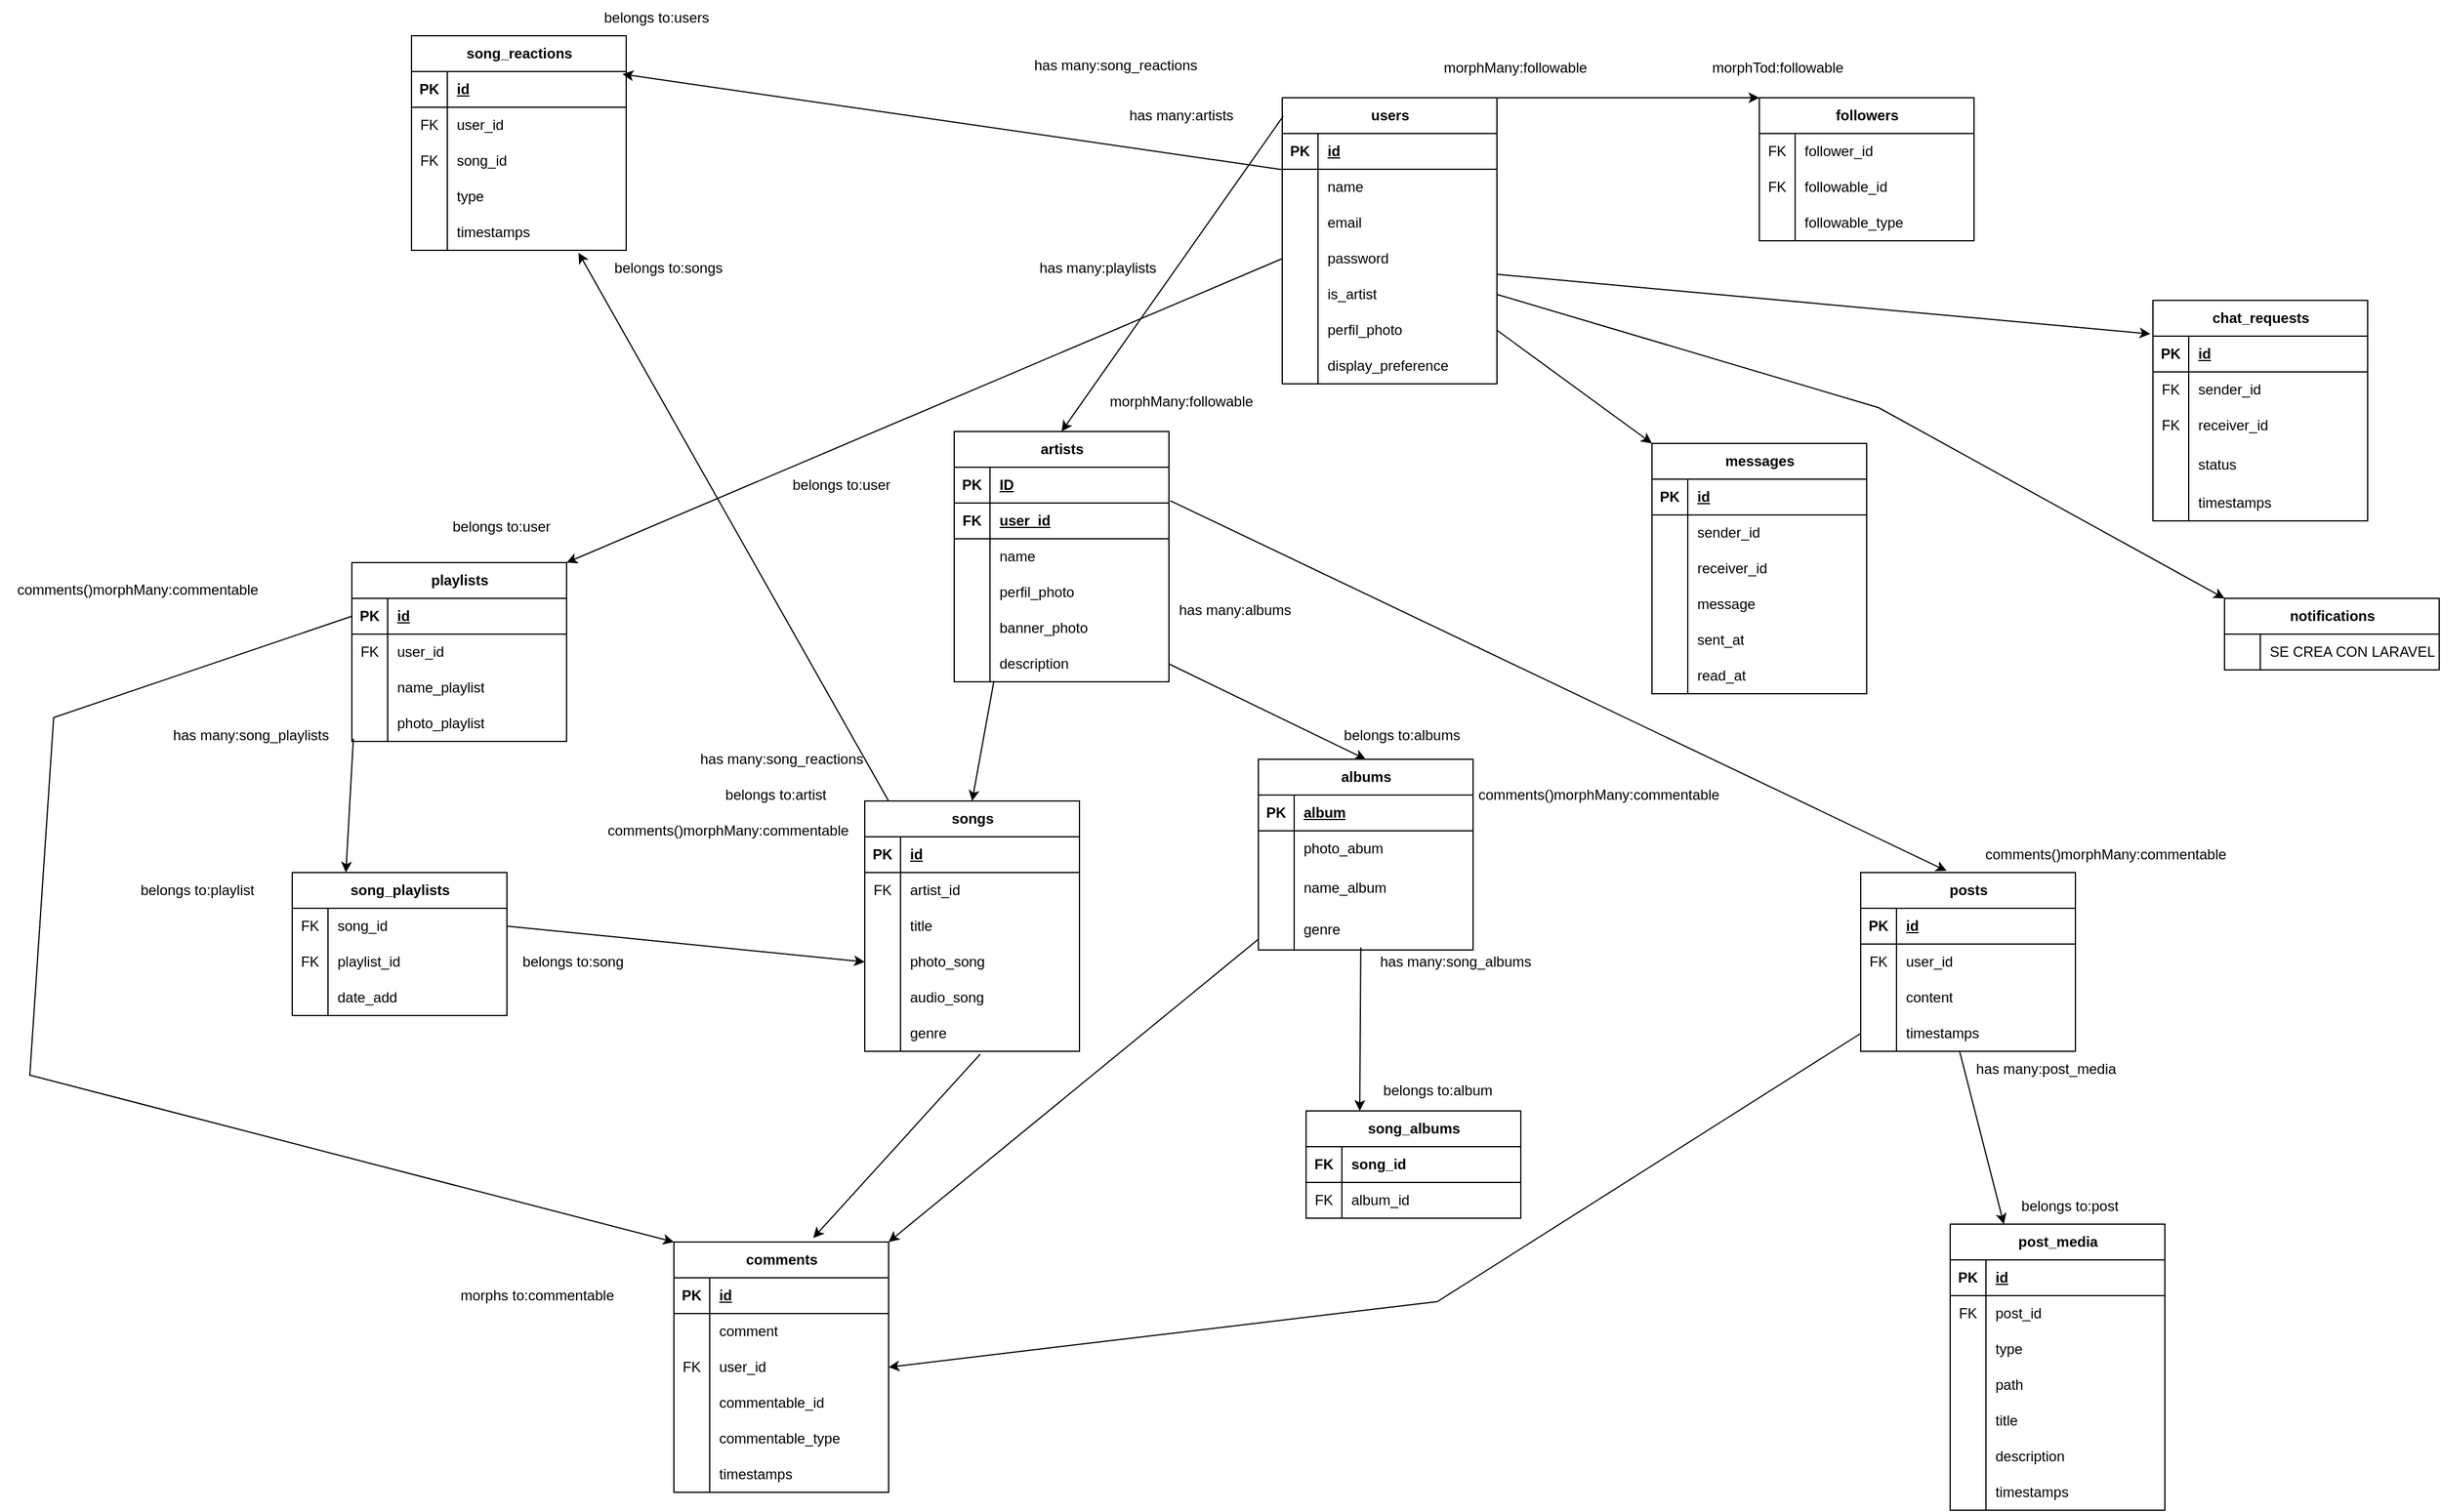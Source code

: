 <mxfile version="27.0.9">
  <diagram name="Page-1" id="aqt2pPgolexCNXbeflGk">
    <mxGraphModel dx="3378" dy="989" grid="1" gridSize="10" guides="1" tooltips="1" connect="1" arrows="1" fold="1" page="1" pageScale="1" pageWidth="850" pageHeight="1100" math="0" shadow="0">
      <root>
        <mxCell id="0" />
        <mxCell id="1" parent="0" />
        <mxCell id="WggekOfgHiSLcryX9vgv-1" value="users" style="shape=table;startSize=30;container=1;collapsible=1;childLayout=tableLayout;fixedRows=1;rowLines=0;fontStyle=1;align=center;resizeLast=1;html=1;" parent="1" vertex="1">
          <mxGeometry x="-150" y="120" width="180" height="240" as="geometry">
            <mxRectangle x="40" y="135" width="70" height="30" as="alternateBounds" />
          </mxGeometry>
        </mxCell>
        <mxCell id="WggekOfgHiSLcryX9vgv-2" value="" style="shape=tableRow;horizontal=0;startSize=0;swimlaneHead=0;swimlaneBody=0;fillColor=none;collapsible=0;dropTarget=0;points=[[0,0.5],[1,0.5]];portConstraint=eastwest;top=0;left=0;right=0;bottom=1;" parent="WggekOfgHiSLcryX9vgv-1" vertex="1">
          <mxGeometry y="30" width="180" height="30" as="geometry" />
        </mxCell>
        <mxCell id="WggekOfgHiSLcryX9vgv-3" value="PK" style="shape=partialRectangle;connectable=0;fillColor=none;top=0;left=0;bottom=0;right=0;fontStyle=1;overflow=hidden;whiteSpace=wrap;html=1;" parent="WggekOfgHiSLcryX9vgv-2" vertex="1">
          <mxGeometry width="30" height="30" as="geometry">
            <mxRectangle width="30" height="30" as="alternateBounds" />
          </mxGeometry>
        </mxCell>
        <mxCell id="WggekOfgHiSLcryX9vgv-4" value="id" style="shape=partialRectangle;connectable=0;fillColor=none;top=0;left=0;bottom=0;right=0;align=left;spacingLeft=6;fontStyle=5;overflow=hidden;whiteSpace=wrap;html=1;" parent="WggekOfgHiSLcryX9vgv-2" vertex="1">
          <mxGeometry x="30" width="150" height="30" as="geometry">
            <mxRectangle width="150" height="30" as="alternateBounds" />
          </mxGeometry>
        </mxCell>
        <mxCell id="WggekOfgHiSLcryX9vgv-5" value="" style="shape=tableRow;horizontal=0;startSize=0;swimlaneHead=0;swimlaneBody=0;fillColor=none;collapsible=0;dropTarget=0;points=[[0,0.5],[1,0.5]];portConstraint=eastwest;top=0;left=0;right=0;bottom=0;" parent="WggekOfgHiSLcryX9vgv-1" vertex="1">
          <mxGeometry y="60" width="180" height="30" as="geometry" />
        </mxCell>
        <mxCell id="WggekOfgHiSLcryX9vgv-6" value="" style="shape=partialRectangle;connectable=0;fillColor=none;top=0;left=0;bottom=0;right=0;editable=1;overflow=hidden;whiteSpace=wrap;html=1;" parent="WggekOfgHiSLcryX9vgv-5" vertex="1">
          <mxGeometry width="30" height="30" as="geometry">
            <mxRectangle width="30" height="30" as="alternateBounds" />
          </mxGeometry>
        </mxCell>
        <mxCell id="WggekOfgHiSLcryX9vgv-7" value="name" style="shape=partialRectangle;connectable=0;fillColor=none;top=0;left=0;bottom=0;right=0;align=left;spacingLeft=6;overflow=hidden;whiteSpace=wrap;html=1;" parent="WggekOfgHiSLcryX9vgv-5" vertex="1">
          <mxGeometry x="30" width="150" height="30" as="geometry">
            <mxRectangle width="150" height="30" as="alternateBounds" />
          </mxGeometry>
        </mxCell>
        <mxCell id="WggekOfgHiSLcryX9vgv-8" value="" style="shape=tableRow;horizontal=0;startSize=0;swimlaneHead=0;swimlaneBody=0;fillColor=none;collapsible=0;dropTarget=0;points=[[0,0.5],[1,0.5]];portConstraint=eastwest;top=0;left=0;right=0;bottom=0;" parent="WggekOfgHiSLcryX9vgv-1" vertex="1">
          <mxGeometry y="90" width="180" height="30" as="geometry" />
        </mxCell>
        <mxCell id="WggekOfgHiSLcryX9vgv-9" value="" style="shape=partialRectangle;connectable=0;fillColor=none;top=0;left=0;bottom=0;right=0;editable=1;overflow=hidden;whiteSpace=wrap;html=1;" parent="WggekOfgHiSLcryX9vgv-8" vertex="1">
          <mxGeometry width="30" height="30" as="geometry">
            <mxRectangle width="30" height="30" as="alternateBounds" />
          </mxGeometry>
        </mxCell>
        <mxCell id="WggekOfgHiSLcryX9vgv-10" value="email" style="shape=partialRectangle;connectable=0;fillColor=none;top=0;left=0;bottom=0;right=0;align=left;spacingLeft=6;overflow=hidden;whiteSpace=wrap;html=1;" parent="WggekOfgHiSLcryX9vgv-8" vertex="1">
          <mxGeometry x="30" width="150" height="30" as="geometry">
            <mxRectangle width="150" height="30" as="alternateBounds" />
          </mxGeometry>
        </mxCell>
        <mxCell id="WggekOfgHiSLcryX9vgv-11" value="" style="shape=tableRow;horizontal=0;startSize=0;swimlaneHead=0;swimlaneBody=0;fillColor=none;collapsible=0;dropTarget=0;points=[[0,0.5],[1,0.5]];portConstraint=eastwest;top=0;left=0;right=0;bottom=0;" parent="WggekOfgHiSLcryX9vgv-1" vertex="1">
          <mxGeometry y="120" width="180" height="30" as="geometry" />
        </mxCell>
        <mxCell id="WggekOfgHiSLcryX9vgv-12" value="" style="shape=partialRectangle;connectable=0;fillColor=none;top=0;left=0;bottom=0;right=0;editable=1;overflow=hidden;whiteSpace=wrap;html=1;" parent="WggekOfgHiSLcryX9vgv-11" vertex="1">
          <mxGeometry width="30" height="30" as="geometry">
            <mxRectangle width="30" height="30" as="alternateBounds" />
          </mxGeometry>
        </mxCell>
        <mxCell id="WggekOfgHiSLcryX9vgv-13" value="password" style="shape=partialRectangle;connectable=0;fillColor=none;top=0;left=0;bottom=0;right=0;align=left;spacingLeft=6;overflow=hidden;whiteSpace=wrap;html=1;" parent="WggekOfgHiSLcryX9vgv-11" vertex="1">
          <mxGeometry x="30" width="150" height="30" as="geometry">
            <mxRectangle width="150" height="30" as="alternateBounds" />
          </mxGeometry>
        </mxCell>
        <mxCell id="WggekOfgHiSLcryX9vgv-18" style="shape=tableRow;horizontal=0;startSize=0;swimlaneHead=0;swimlaneBody=0;fillColor=none;collapsible=0;dropTarget=0;points=[[0,0.5],[1,0.5]];portConstraint=eastwest;top=0;left=0;right=0;bottom=0;" parent="WggekOfgHiSLcryX9vgv-1" vertex="1">
          <mxGeometry y="150" width="180" height="30" as="geometry" />
        </mxCell>
        <mxCell id="WggekOfgHiSLcryX9vgv-19" style="shape=partialRectangle;connectable=0;fillColor=none;top=0;left=0;bottom=0;right=0;editable=1;overflow=hidden;whiteSpace=wrap;html=1;" parent="WggekOfgHiSLcryX9vgv-18" vertex="1">
          <mxGeometry width="30" height="30" as="geometry">
            <mxRectangle width="30" height="30" as="alternateBounds" />
          </mxGeometry>
        </mxCell>
        <mxCell id="WggekOfgHiSLcryX9vgv-20" value="is_artist" style="shape=partialRectangle;connectable=0;fillColor=none;top=0;left=0;bottom=0;right=0;align=left;spacingLeft=6;overflow=hidden;whiteSpace=wrap;html=1;" parent="WggekOfgHiSLcryX9vgv-18" vertex="1">
          <mxGeometry x="30" width="150" height="30" as="geometry">
            <mxRectangle width="150" height="30" as="alternateBounds" />
          </mxGeometry>
        </mxCell>
        <mxCell id="WggekOfgHiSLcryX9vgv-34" style="shape=tableRow;horizontal=0;startSize=0;swimlaneHead=0;swimlaneBody=0;fillColor=none;collapsible=0;dropTarget=0;points=[[0,0.5],[1,0.5]];portConstraint=eastwest;top=0;left=0;right=0;bottom=0;" parent="WggekOfgHiSLcryX9vgv-1" vertex="1">
          <mxGeometry y="180" width="180" height="30" as="geometry" />
        </mxCell>
        <mxCell id="WggekOfgHiSLcryX9vgv-35" style="shape=partialRectangle;connectable=0;fillColor=none;top=0;left=0;bottom=0;right=0;editable=1;overflow=hidden;whiteSpace=wrap;html=1;" parent="WggekOfgHiSLcryX9vgv-34" vertex="1">
          <mxGeometry width="30" height="30" as="geometry">
            <mxRectangle width="30" height="30" as="alternateBounds" />
          </mxGeometry>
        </mxCell>
        <mxCell id="WggekOfgHiSLcryX9vgv-36" value="perfil_photo" style="shape=partialRectangle;connectable=0;fillColor=none;top=0;left=0;bottom=0;right=0;align=left;spacingLeft=6;overflow=hidden;whiteSpace=wrap;html=1;" parent="WggekOfgHiSLcryX9vgv-34" vertex="1">
          <mxGeometry x="30" width="150" height="30" as="geometry">
            <mxRectangle width="150" height="30" as="alternateBounds" />
          </mxGeometry>
        </mxCell>
        <mxCell id="WggekOfgHiSLcryX9vgv-317" style="shape=tableRow;horizontal=0;startSize=0;swimlaneHead=0;swimlaneBody=0;fillColor=none;collapsible=0;dropTarget=0;points=[[0,0.5],[1,0.5]];portConstraint=eastwest;top=0;left=0;right=0;bottom=0;" parent="WggekOfgHiSLcryX9vgv-1" vertex="1">
          <mxGeometry y="210" width="180" height="30" as="geometry" />
        </mxCell>
        <mxCell id="WggekOfgHiSLcryX9vgv-318" style="shape=partialRectangle;connectable=0;fillColor=none;top=0;left=0;bottom=0;right=0;editable=1;overflow=hidden;whiteSpace=wrap;html=1;" parent="WggekOfgHiSLcryX9vgv-317" vertex="1">
          <mxGeometry width="30" height="30" as="geometry">
            <mxRectangle width="30" height="30" as="alternateBounds" />
          </mxGeometry>
        </mxCell>
        <mxCell id="WggekOfgHiSLcryX9vgv-319" value="display_preference" style="shape=partialRectangle;connectable=0;fillColor=none;top=0;left=0;bottom=0;right=0;align=left;spacingLeft=6;overflow=hidden;whiteSpace=wrap;html=1;" parent="WggekOfgHiSLcryX9vgv-317" vertex="1">
          <mxGeometry x="30" width="150" height="30" as="geometry">
            <mxRectangle width="150" height="30" as="alternateBounds" />
          </mxGeometry>
        </mxCell>
        <mxCell id="WggekOfgHiSLcryX9vgv-21" value="artists" style="shape=table;startSize=30;container=1;collapsible=1;childLayout=tableLayout;fixedRows=1;rowLines=0;fontStyle=1;align=center;resizeLast=1;html=1;" parent="1" vertex="1">
          <mxGeometry x="-425" y="400" width="180" height="210" as="geometry">
            <mxRectangle x="200" y="135" width="70" height="30" as="alternateBounds" />
          </mxGeometry>
        </mxCell>
        <mxCell id="WggekOfgHiSLcryX9vgv-259" style="shape=tableRow;horizontal=0;startSize=0;swimlaneHead=0;swimlaneBody=0;fillColor=none;collapsible=0;dropTarget=0;points=[[0,0.5],[1,0.5]];portConstraint=eastwest;top=0;left=0;right=0;bottom=1;" parent="WggekOfgHiSLcryX9vgv-21" vertex="1">
          <mxGeometry y="30" width="180" height="30" as="geometry" />
        </mxCell>
        <mxCell id="WggekOfgHiSLcryX9vgv-260" value="PK" style="shape=partialRectangle;connectable=0;fillColor=none;top=0;left=0;bottom=0;right=0;fontStyle=1;overflow=hidden;whiteSpace=wrap;html=1;" parent="WggekOfgHiSLcryX9vgv-259" vertex="1">
          <mxGeometry width="30" height="30" as="geometry">
            <mxRectangle width="30" height="30" as="alternateBounds" />
          </mxGeometry>
        </mxCell>
        <mxCell id="WggekOfgHiSLcryX9vgv-261" value="ID" style="shape=partialRectangle;connectable=0;fillColor=none;top=0;left=0;bottom=0;right=0;align=left;spacingLeft=6;fontStyle=5;overflow=hidden;whiteSpace=wrap;html=1;" parent="WggekOfgHiSLcryX9vgv-259" vertex="1">
          <mxGeometry x="30" width="150" height="30" as="geometry">
            <mxRectangle width="150" height="30" as="alternateBounds" />
          </mxGeometry>
        </mxCell>
        <mxCell id="WggekOfgHiSLcryX9vgv-22" value="" style="shape=tableRow;horizontal=0;startSize=0;swimlaneHead=0;swimlaneBody=0;fillColor=none;collapsible=0;dropTarget=0;points=[[0,0.5],[1,0.5]];portConstraint=eastwest;top=0;left=0;right=0;bottom=1;" parent="WggekOfgHiSLcryX9vgv-21" vertex="1">
          <mxGeometry y="60" width="180" height="30" as="geometry" />
        </mxCell>
        <mxCell id="WggekOfgHiSLcryX9vgv-23" value="FK" style="shape=partialRectangle;connectable=0;fillColor=none;top=0;left=0;bottom=0;right=0;fontStyle=1;overflow=hidden;whiteSpace=wrap;html=1;" parent="WggekOfgHiSLcryX9vgv-22" vertex="1">
          <mxGeometry width="30" height="30" as="geometry">
            <mxRectangle width="30" height="30" as="alternateBounds" />
          </mxGeometry>
        </mxCell>
        <mxCell id="WggekOfgHiSLcryX9vgv-24" value="user_id" style="shape=partialRectangle;connectable=0;fillColor=none;top=0;left=0;bottom=0;right=0;align=left;spacingLeft=6;fontStyle=5;overflow=hidden;whiteSpace=wrap;html=1;" parent="WggekOfgHiSLcryX9vgv-22" vertex="1">
          <mxGeometry x="30" width="150" height="30" as="geometry">
            <mxRectangle width="150" height="30" as="alternateBounds" />
          </mxGeometry>
        </mxCell>
        <mxCell id="WggekOfgHiSLcryX9vgv-25" value="" style="shape=tableRow;horizontal=0;startSize=0;swimlaneHead=0;swimlaneBody=0;fillColor=none;collapsible=0;dropTarget=0;points=[[0,0.5],[1,0.5]];portConstraint=eastwest;top=0;left=0;right=0;bottom=0;" parent="WggekOfgHiSLcryX9vgv-21" vertex="1">
          <mxGeometry y="90" width="180" height="30" as="geometry" />
        </mxCell>
        <mxCell id="WggekOfgHiSLcryX9vgv-26" value="" style="shape=partialRectangle;connectable=0;fillColor=none;top=0;left=0;bottom=0;right=0;editable=1;overflow=hidden;whiteSpace=wrap;html=1;" parent="WggekOfgHiSLcryX9vgv-25" vertex="1">
          <mxGeometry width="30" height="30" as="geometry">
            <mxRectangle width="30" height="30" as="alternateBounds" />
          </mxGeometry>
        </mxCell>
        <mxCell id="WggekOfgHiSLcryX9vgv-27" value="name" style="shape=partialRectangle;connectable=0;fillColor=none;top=0;left=0;bottom=0;right=0;align=left;spacingLeft=6;overflow=hidden;whiteSpace=wrap;html=1;" parent="WggekOfgHiSLcryX9vgv-25" vertex="1">
          <mxGeometry x="30" width="150" height="30" as="geometry">
            <mxRectangle width="150" height="30" as="alternateBounds" />
          </mxGeometry>
        </mxCell>
        <mxCell id="WggekOfgHiSLcryX9vgv-28" value="" style="shape=tableRow;horizontal=0;startSize=0;swimlaneHead=0;swimlaneBody=0;fillColor=none;collapsible=0;dropTarget=0;points=[[0,0.5],[1,0.5]];portConstraint=eastwest;top=0;left=0;right=0;bottom=0;" parent="WggekOfgHiSLcryX9vgv-21" vertex="1">
          <mxGeometry y="120" width="180" height="30" as="geometry" />
        </mxCell>
        <mxCell id="WggekOfgHiSLcryX9vgv-29" value="" style="shape=partialRectangle;connectable=0;fillColor=none;top=0;left=0;bottom=0;right=0;editable=1;overflow=hidden;whiteSpace=wrap;html=1;" parent="WggekOfgHiSLcryX9vgv-28" vertex="1">
          <mxGeometry width="30" height="30" as="geometry">
            <mxRectangle width="30" height="30" as="alternateBounds" />
          </mxGeometry>
        </mxCell>
        <mxCell id="WggekOfgHiSLcryX9vgv-30" value="perfil_photo" style="shape=partialRectangle;connectable=0;fillColor=none;top=0;left=0;bottom=0;right=0;align=left;spacingLeft=6;overflow=hidden;whiteSpace=wrap;html=1;" parent="WggekOfgHiSLcryX9vgv-28" vertex="1">
          <mxGeometry x="30" width="150" height="30" as="geometry">
            <mxRectangle width="150" height="30" as="alternateBounds" />
          </mxGeometry>
        </mxCell>
        <mxCell id="WggekOfgHiSLcryX9vgv-31" value="" style="shape=tableRow;horizontal=0;startSize=0;swimlaneHead=0;swimlaneBody=0;fillColor=none;collapsible=0;dropTarget=0;points=[[0,0.5],[1,0.5]];portConstraint=eastwest;top=0;left=0;right=0;bottom=0;" parent="WggekOfgHiSLcryX9vgv-21" vertex="1">
          <mxGeometry y="150" width="180" height="30" as="geometry" />
        </mxCell>
        <mxCell id="WggekOfgHiSLcryX9vgv-32" value="" style="shape=partialRectangle;connectable=0;fillColor=none;top=0;left=0;bottom=0;right=0;editable=1;overflow=hidden;whiteSpace=wrap;html=1;" parent="WggekOfgHiSLcryX9vgv-31" vertex="1">
          <mxGeometry width="30" height="30" as="geometry">
            <mxRectangle width="30" height="30" as="alternateBounds" />
          </mxGeometry>
        </mxCell>
        <mxCell id="WggekOfgHiSLcryX9vgv-33" value="banner_photo" style="shape=partialRectangle;connectable=0;fillColor=none;top=0;left=0;bottom=0;right=0;align=left;spacingLeft=6;overflow=hidden;whiteSpace=wrap;html=1;" parent="WggekOfgHiSLcryX9vgv-31" vertex="1">
          <mxGeometry x="30" width="150" height="30" as="geometry">
            <mxRectangle width="150" height="30" as="alternateBounds" />
          </mxGeometry>
        </mxCell>
        <mxCell id="WggekOfgHiSLcryX9vgv-40" style="shape=tableRow;horizontal=0;startSize=0;swimlaneHead=0;swimlaneBody=0;fillColor=none;collapsible=0;dropTarget=0;points=[[0,0.5],[1,0.5]];portConstraint=eastwest;top=0;left=0;right=0;bottom=0;" parent="WggekOfgHiSLcryX9vgv-21" vertex="1">
          <mxGeometry y="180" width="180" height="30" as="geometry" />
        </mxCell>
        <mxCell id="WggekOfgHiSLcryX9vgv-41" style="shape=partialRectangle;connectable=0;fillColor=none;top=0;left=0;bottom=0;right=0;editable=1;overflow=hidden;whiteSpace=wrap;html=1;" parent="WggekOfgHiSLcryX9vgv-40" vertex="1">
          <mxGeometry width="30" height="30" as="geometry">
            <mxRectangle width="30" height="30" as="alternateBounds" />
          </mxGeometry>
        </mxCell>
        <mxCell id="WggekOfgHiSLcryX9vgv-42" value="description" style="shape=partialRectangle;connectable=0;fillColor=none;top=0;left=0;bottom=0;right=0;align=left;spacingLeft=6;overflow=hidden;whiteSpace=wrap;html=1;" parent="WggekOfgHiSLcryX9vgv-40" vertex="1">
          <mxGeometry x="30" width="150" height="30" as="geometry">
            <mxRectangle width="150" height="30" as="alternateBounds" />
          </mxGeometry>
        </mxCell>
        <mxCell id="WggekOfgHiSLcryX9vgv-43" value="songs" style="shape=table;startSize=30;container=1;collapsible=1;childLayout=tableLayout;fixedRows=1;rowLines=0;fontStyle=1;align=center;resizeLast=1;html=1;" parent="1" vertex="1">
          <mxGeometry x="-500" y="710" width="180" height="210" as="geometry">
            <mxRectangle x="330" y="135" width="70" height="30" as="alternateBounds" />
          </mxGeometry>
        </mxCell>
        <mxCell id="WggekOfgHiSLcryX9vgv-44" value="" style="shape=tableRow;horizontal=0;startSize=0;swimlaneHead=0;swimlaneBody=0;fillColor=none;collapsible=0;dropTarget=0;points=[[0,0.5],[1,0.5]];portConstraint=eastwest;top=0;left=0;right=0;bottom=1;" parent="WggekOfgHiSLcryX9vgv-43" vertex="1">
          <mxGeometry y="30" width="180" height="30" as="geometry" />
        </mxCell>
        <mxCell id="WggekOfgHiSLcryX9vgv-45" value="PK" style="shape=partialRectangle;connectable=0;fillColor=none;top=0;left=0;bottom=0;right=0;fontStyle=1;overflow=hidden;whiteSpace=wrap;html=1;" parent="WggekOfgHiSLcryX9vgv-44" vertex="1">
          <mxGeometry width="30" height="30" as="geometry">
            <mxRectangle width="30" height="30" as="alternateBounds" />
          </mxGeometry>
        </mxCell>
        <mxCell id="WggekOfgHiSLcryX9vgv-46" value="id" style="shape=partialRectangle;connectable=0;fillColor=none;top=0;left=0;bottom=0;right=0;align=left;spacingLeft=6;fontStyle=5;overflow=hidden;whiteSpace=wrap;html=1;" parent="WggekOfgHiSLcryX9vgv-44" vertex="1">
          <mxGeometry x="30" width="150" height="30" as="geometry">
            <mxRectangle width="150" height="30" as="alternateBounds" />
          </mxGeometry>
        </mxCell>
        <mxCell id="WggekOfgHiSLcryX9vgv-47" value="" style="shape=tableRow;horizontal=0;startSize=0;swimlaneHead=0;swimlaneBody=0;fillColor=none;collapsible=0;dropTarget=0;points=[[0,0.5],[1,0.5]];portConstraint=eastwest;top=0;left=0;right=0;bottom=0;labelBorderColor=none;" parent="WggekOfgHiSLcryX9vgv-43" vertex="1">
          <mxGeometry y="60" width="180" height="30" as="geometry" />
        </mxCell>
        <mxCell id="WggekOfgHiSLcryX9vgv-48" value="FK" style="shape=partialRectangle;connectable=0;fillColor=none;top=0;left=0;bottom=0;right=0;editable=1;overflow=hidden;whiteSpace=wrap;html=1;" parent="WggekOfgHiSLcryX9vgv-47" vertex="1">
          <mxGeometry width="30" height="30" as="geometry">
            <mxRectangle width="30" height="30" as="alternateBounds" />
          </mxGeometry>
        </mxCell>
        <mxCell id="WggekOfgHiSLcryX9vgv-49" value="artist_id" style="shape=partialRectangle;connectable=0;fillColor=none;top=0;left=0;bottom=0;right=0;align=left;spacingLeft=6;overflow=hidden;whiteSpace=wrap;html=1;labelBorderColor=none;" parent="WggekOfgHiSLcryX9vgv-47" vertex="1">
          <mxGeometry x="30" width="150" height="30" as="geometry">
            <mxRectangle width="150" height="30" as="alternateBounds" />
          </mxGeometry>
        </mxCell>
        <mxCell id="WggekOfgHiSLcryX9vgv-50" value="" style="shape=tableRow;horizontal=0;startSize=0;swimlaneHead=0;swimlaneBody=0;fillColor=none;collapsible=0;dropTarget=0;points=[[0,0.5],[1,0.5]];portConstraint=eastwest;top=0;left=0;right=0;bottom=0;" parent="WggekOfgHiSLcryX9vgv-43" vertex="1">
          <mxGeometry y="90" width="180" height="30" as="geometry" />
        </mxCell>
        <mxCell id="WggekOfgHiSLcryX9vgv-51" value="" style="shape=partialRectangle;connectable=0;fillColor=none;top=0;left=0;bottom=0;right=0;editable=1;overflow=hidden;whiteSpace=wrap;html=1;" parent="WggekOfgHiSLcryX9vgv-50" vertex="1">
          <mxGeometry width="30" height="30" as="geometry">
            <mxRectangle width="30" height="30" as="alternateBounds" />
          </mxGeometry>
        </mxCell>
        <mxCell id="WggekOfgHiSLcryX9vgv-52" value="title" style="shape=partialRectangle;connectable=0;fillColor=none;top=0;left=0;bottom=0;right=0;align=left;spacingLeft=6;overflow=hidden;whiteSpace=wrap;html=1;" parent="WggekOfgHiSLcryX9vgv-50" vertex="1">
          <mxGeometry x="30" width="150" height="30" as="geometry">
            <mxRectangle width="150" height="30" as="alternateBounds" />
          </mxGeometry>
        </mxCell>
        <mxCell id="WggekOfgHiSLcryX9vgv-53" value="" style="shape=tableRow;horizontal=0;startSize=0;swimlaneHead=0;swimlaneBody=0;fillColor=none;collapsible=0;dropTarget=0;points=[[0,0.5],[1,0.5]];portConstraint=eastwest;top=0;left=0;right=0;bottom=0;" parent="WggekOfgHiSLcryX9vgv-43" vertex="1">
          <mxGeometry y="120" width="180" height="30" as="geometry" />
        </mxCell>
        <mxCell id="WggekOfgHiSLcryX9vgv-54" value="" style="shape=partialRectangle;connectable=0;fillColor=none;top=0;left=0;bottom=0;right=0;editable=1;overflow=hidden;whiteSpace=wrap;html=1;" parent="WggekOfgHiSLcryX9vgv-53" vertex="1">
          <mxGeometry width="30" height="30" as="geometry">
            <mxRectangle width="30" height="30" as="alternateBounds" />
          </mxGeometry>
        </mxCell>
        <mxCell id="WggekOfgHiSLcryX9vgv-55" value="photo_song" style="shape=partialRectangle;connectable=0;fillColor=none;top=0;left=0;bottom=0;right=0;align=left;spacingLeft=6;overflow=hidden;whiteSpace=wrap;html=1;" parent="WggekOfgHiSLcryX9vgv-53" vertex="1">
          <mxGeometry x="30" width="150" height="30" as="geometry">
            <mxRectangle width="150" height="30" as="alternateBounds" />
          </mxGeometry>
        </mxCell>
        <mxCell id="WggekOfgHiSLcryX9vgv-56" style="shape=tableRow;horizontal=0;startSize=0;swimlaneHead=0;swimlaneBody=0;fillColor=none;collapsible=0;dropTarget=0;points=[[0,0.5],[1,0.5]];portConstraint=eastwest;top=0;left=0;right=0;bottom=0;" parent="WggekOfgHiSLcryX9vgv-43" vertex="1">
          <mxGeometry y="150" width="180" height="30" as="geometry" />
        </mxCell>
        <mxCell id="WggekOfgHiSLcryX9vgv-57" style="shape=partialRectangle;connectable=0;fillColor=none;top=0;left=0;bottom=0;right=0;editable=1;overflow=hidden;whiteSpace=wrap;html=1;" parent="WggekOfgHiSLcryX9vgv-56" vertex="1">
          <mxGeometry width="30" height="30" as="geometry">
            <mxRectangle width="30" height="30" as="alternateBounds" />
          </mxGeometry>
        </mxCell>
        <mxCell id="WggekOfgHiSLcryX9vgv-58" value="audio_song" style="shape=partialRectangle;connectable=0;fillColor=none;top=0;left=0;bottom=0;right=0;align=left;spacingLeft=6;overflow=hidden;whiteSpace=wrap;html=1;" parent="WggekOfgHiSLcryX9vgv-56" vertex="1">
          <mxGeometry x="30" width="150" height="30" as="geometry">
            <mxRectangle width="150" height="30" as="alternateBounds" />
          </mxGeometry>
        </mxCell>
        <mxCell id="WggekOfgHiSLcryX9vgv-167" style="shape=tableRow;horizontal=0;startSize=0;swimlaneHead=0;swimlaneBody=0;fillColor=none;collapsible=0;dropTarget=0;points=[[0,0.5],[1,0.5]];portConstraint=eastwest;top=0;left=0;right=0;bottom=0;" parent="WggekOfgHiSLcryX9vgv-43" vertex="1">
          <mxGeometry y="180" width="180" height="30" as="geometry" />
        </mxCell>
        <mxCell id="WggekOfgHiSLcryX9vgv-168" style="shape=partialRectangle;connectable=0;fillColor=none;top=0;left=0;bottom=0;right=0;editable=1;overflow=hidden;whiteSpace=wrap;html=1;" parent="WggekOfgHiSLcryX9vgv-167" vertex="1">
          <mxGeometry width="30" height="30" as="geometry">
            <mxRectangle width="30" height="30" as="alternateBounds" />
          </mxGeometry>
        </mxCell>
        <mxCell id="WggekOfgHiSLcryX9vgv-169" value="genre" style="shape=partialRectangle;connectable=0;fillColor=none;top=0;left=0;bottom=0;right=0;align=left;spacingLeft=6;overflow=hidden;whiteSpace=wrap;html=1;" parent="WggekOfgHiSLcryX9vgv-167" vertex="1">
          <mxGeometry x="30" width="150" height="30" as="geometry">
            <mxRectangle width="150" height="30" as="alternateBounds" />
          </mxGeometry>
        </mxCell>
        <mxCell id="WggekOfgHiSLcryX9vgv-59" value="albums" style="shape=table;startSize=30;container=1;collapsible=1;childLayout=tableLayout;fixedRows=1;rowLines=0;fontStyle=1;align=center;resizeLast=1;html=1;" parent="1" vertex="1">
          <mxGeometry x="-170" y="675" width="180" height="160" as="geometry" />
        </mxCell>
        <mxCell id="WggekOfgHiSLcryX9vgv-60" value="" style="shape=tableRow;horizontal=0;startSize=0;swimlaneHead=0;swimlaneBody=0;fillColor=none;collapsible=0;dropTarget=0;points=[[0,0.5],[1,0.5]];portConstraint=eastwest;top=0;left=0;right=0;bottom=1;" parent="WggekOfgHiSLcryX9vgv-59" vertex="1">
          <mxGeometry y="30" width="180" height="30" as="geometry" />
        </mxCell>
        <mxCell id="WggekOfgHiSLcryX9vgv-61" value="PK" style="shape=partialRectangle;connectable=0;fillColor=none;top=0;left=0;bottom=0;right=0;fontStyle=1;overflow=hidden;whiteSpace=wrap;html=1;" parent="WggekOfgHiSLcryX9vgv-60" vertex="1">
          <mxGeometry width="30" height="30" as="geometry">
            <mxRectangle width="30" height="30" as="alternateBounds" />
          </mxGeometry>
        </mxCell>
        <mxCell id="WggekOfgHiSLcryX9vgv-62" value="album" style="shape=partialRectangle;connectable=0;fillColor=none;top=0;left=0;bottom=0;right=0;align=left;spacingLeft=6;fontStyle=5;overflow=hidden;whiteSpace=wrap;html=1;" parent="WggekOfgHiSLcryX9vgv-60" vertex="1">
          <mxGeometry x="30" width="150" height="30" as="geometry">
            <mxRectangle width="150" height="30" as="alternateBounds" />
          </mxGeometry>
        </mxCell>
        <mxCell id="WggekOfgHiSLcryX9vgv-63" value="" style="shape=tableRow;horizontal=0;startSize=0;swimlaneHead=0;swimlaneBody=0;fillColor=none;collapsible=0;dropTarget=0;points=[[0,0.5],[1,0.5]];portConstraint=eastwest;top=0;left=0;right=0;bottom=0;" parent="WggekOfgHiSLcryX9vgv-59" vertex="1">
          <mxGeometry y="60" width="180" height="30" as="geometry" />
        </mxCell>
        <mxCell id="WggekOfgHiSLcryX9vgv-64" value="" style="shape=partialRectangle;connectable=0;fillColor=none;top=0;left=0;bottom=0;right=0;editable=1;overflow=hidden;whiteSpace=wrap;html=1;" parent="WggekOfgHiSLcryX9vgv-63" vertex="1">
          <mxGeometry width="30" height="30" as="geometry">
            <mxRectangle width="30" height="30" as="alternateBounds" />
          </mxGeometry>
        </mxCell>
        <mxCell id="WggekOfgHiSLcryX9vgv-65" value="photo_abum" style="shape=partialRectangle;connectable=0;fillColor=none;top=0;left=0;bottom=0;right=0;align=left;spacingLeft=6;overflow=hidden;whiteSpace=wrap;html=1;" parent="WggekOfgHiSLcryX9vgv-63" vertex="1">
          <mxGeometry x="30" width="150" height="30" as="geometry">
            <mxRectangle width="150" height="30" as="alternateBounds" />
          </mxGeometry>
        </mxCell>
        <mxCell id="WggekOfgHiSLcryX9vgv-66" value="" style="shape=tableRow;horizontal=0;startSize=0;swimlaneHead=0;swimlaneBody=0;fillColor=none;collapsible=0;dropTarget=0;points=[[0,0.5],[1,0.5]];portConstraint=eastwest;top=0;left=0;right=0;bottom=0;" parent="WggekOfgHiSLcryX9vgv-59" vertex="1">
          <mxGeometry y="90" width="180" height="35" as="geometry" />
        </mxCell>
        <mxCell id="WggekOfgHiSLcryX9vgv-67" value="" style="shape=partialRectangle;connectable=0;fillColor=none;top=0;left=0;bottom=0;right=0;editable=1;overflow=hidden;whiteSpace=wrap;html=1;" parent="WggekOfgHiSLcryX9vgv-66" vertex="1">
          <mxGeometry width="30" height="35" as="geometry">
            <mxRectangle width="30" height="35" as="alternateBounds" />
          </mxGeometry>
        </mxCell>
        <mxCell id="WggekOfgHiSLcryX9vgv-68" value="name_album" style="shape=partialRectangle;connectable=0;fillColor=none;top=0;left=0;bottom=0;right=0;align=left;spacingLeft=6;overflow=hidden;whiteSpace=wrap;html=1;" parent="WggekOfgHiSLcryX9vgv-66" vertex="1">
          <mxGeometry x="30" width="150" height="35" as="geometry">
            <mxRectangle width="150" height="35" as="alternateBounds" />
          </mxGeometry>
        </mxCell>
        <mxCell id="WggekOfgHiSLcryX9vgv-170" style="shape=tableRow;horizontal=0;startSize=0;swimlaneHead=0;swimlaneBody=0;fillColor=none;collapsible=0;dropTarget=0;points=[[0,0.5],[1,0.5]];portConstraint=eastwest;top=0;left=0;right=0;bottom=0;" parent="WggekOfgHiSLcryX9vgv-59" vertex="1">
          <mxGeometry y="125" width="180" height="35" as="geometry" />
        </mxCell>
        <mxCell id="WggekOfgHiSLcryX9vgv-171" style="shape=partialRectangle;connectable=0;fillColor=none;top=0;left=0;bottom=0;right=0;editable=1;overflow=hidden;whiteSpace=wrap;html=1;" parent="WggekOfgHiSLcryX9vgv-170" vertex="1">
          <mxGeometry width="30" height="35" as="geometry">
            <mxRectangle width="30" height="35" as="alternateBounds" />
          </mxGeometry>
        </mxCell>
        <mxCell id="WggekOfgHiSLcryX9vgv-172" value="genre" style="shape=partialRectangle;connectable=0;fillColor=none;top=0;left=0;bottom=0;right=0;align=left;spacingLeft=6;overflow=hidden;whiteSpace=wrap;html=1;" parent="WggekOfgHiSLcryX9vgv-170" vertex="1">
          <mxGeometry x="30" width="150" height="35" as="geometry">
            <mxRectangle width="150" height="35" as="alternateBounds" />
          </mxGeometry>
        </mxCell>
        <mxCell id="WggekOfgHiSLcryX9vgv-72" value="song_albums" style="shape=table;startSize=30;container=1;collapsible=1;childLayout=tableLayout;fixedRows=1;rowLines=0;fontStyle=1;align=center;resizeLast=1;html=1;" parent="1" vertex="1">
          <mxGeometry x="-130" y="970" width="180" height="90" as="geometry" />
        </mxCell>
        <mxCell id="WggekOfgHiSLcryX9vgv-73" value="" style="shape=tableRow;horizontal=0;startSize=0;swimlaneHead=0;swimlaneBody=0;fillColor=none;collapsible=0;dropTarget=0;points=[[0,0.5],[1,0.5]];portConstraint=eastwest;top=0;left=0;right=0;bottom=1;" parent="WggekOfgHiSLcryX9vgv-72" vertex="1">
          <mxGeometry y="30" width="180" height="30" as="geometry" />
        </mxCell>
        <mxCell id="WggekOfgHiSLcryX9vgv-74" value="FK" style="shape=partialRectangle;connectable=0;fillColor=none;top=0;left=0;bottom=0;right=0;fontStyle=1;overflow=hidden;whiteSpace=wrap;html=1;" parent="WggekOfgHiSLcryX9vgv-73" vertex="1">
          <mxGeometry width="30" height="30" as="geometry">
            <mxRectangle width="30" height="30" as="alternateBounds" />
          </mxGeometry>
        </mxCell>
        <mxCell id="WggekOfgHiSLcryX9vgv-75" value="song_id" style="shape=partialRectangle;connectable=0;fillColor=none;top=0;left=0;bottom=0;right=0;align=left;spacingLeft=6;fontStyle=1;overflow=hidden;whiteSpace=wrap;html=1;" parent="WggekOfgHiSLcryX9vgv-73" vertex="1">
          <mxGeometry x="30" width="150" height="30" as="geometry">
            <mxRectangle width="150" height="30" as="alternateBounds" />
          </mxGeometry>
        </mxCell>
        <mxCell id="WggekOfgHiSLcryX9vgv-76" value="" style="shape=tableRow;horizontal=0;startSize=0;swimlaneHead=0;swimlaneBody=0;fillColor=none;collapsible=0;dropTarget=0;points=[[0,0.5],[1,0.5]];portConstraint=eastwest;top=0;left=0;right=0;bottom=0;" parent="WggekOfgHiSLcryX9vgv-72" vertex="1">
          <mxGeometry y="60" width="180" height="30" as="geometry" />
        </mxCell>
        <mxCell id="WggekOfgHiSLcryX9vgv-77" value="FK" style="shape=partialRectangle;connectable=0;fillColor=none;top=0;left=0;bottom=0;right=0;editable=1;overflow=hidden;whiteSpace=wrap;html=1;" parent="WggekOfgHiSLcryX9vgv-76" vertex="1">
          <mxGeometry width="30" height="30" as="geometry">
            <mxRectangle width="30" height="30" as="alternateBounds" />
          </mxGeometry>
        </mxCell>
        <mxCell id="WggekOfgHiSLcryX9vgv-78" value="album_id" style="shape=partialRectangle;connectable=0;fillColor=none;top=0;left=0;bottom=0;right=0;align=left;spacingLeft=6;overflow=hidden;whiteSpace=wrap;html=1;" parent="WggekOfgHiSLcryX9vgv-76" vertex="1">
          <mxGeometry x="30" width="150" height="30" as="geometry">
            <mxRectangle width="150" height="30" as="alternateBounds" />
          </mxGeometry>
        </mxCell>
        <mxCell id="WggekOfgHiSLcryX9vgv-85" value="playlists" style="shape=table;startSize=30;container=1;collapsible=1;childLayout=tableLayout;fixedRows=1;rowLines=0;fontStyle=1;align=center;resizeLast=1;html=1;" parent="1" vertex="1">
          <mxGeometry x="-930" y="510" width="180" height="150" as="geometry" />
        </mxCell>
        <mxCell id="WggekOfgHiSLcryX9vgv-86" value="" style="shape=tableRow;horizontal=0;startSize=0;swimlaneHead=0;swimlaneBody=0;fillColor=none;collapsible=0;dropTarget=0;points=[[0,0.5],[1,0.5]];portConstraint=eastwest;top=0;left=0;right=0;bottom=1;" parent="WggekOfgHiSLcryX9vgv-85" vertex="1">
          <mxGeometry y="30" width="180" height="30" as="geometry" />
        </mxCell>
        <mxCell id="WggekOfgHiSLcryX9vgv-87" value="PK" style="shape=partialRectangle;connectable=0;fillColor=none;top=0;left=0;bottom=0;right=0;fontStyle=1;overflow=hidden;whiteSpace=wrap;html=1;" parent="WggekOfgHiSLcryX9vgv-86" vertex="1">
          <mxGeometry width="30" height="30" as="geometry">
            <mxRectangle width="30" height="30" as="alternateBounds" />
          </mxGeometry>
        </mxCell>
        <mxCell id="WggekOfgHiSLcryX9vgv-88" value="id" style="shape=partialRectangle;connectable=0;fillColor=none;top=0;left=0;bottom=0;right=0;align=left;spacingLeft=6;fontStyle=5;overflow=hidden;whiteSpace=wrap;html=1;" parent="WggekOfgHiSLcryX9vgv-86" vertex="1">
          <mxGeometry x="30" width="150" height="30" as="geometry">
            <mxRectangle width="150" height="30" as="alternateBounds" />
          </mxGeometry>
        </mxCell>
        <mxCell id="WggekOfgHiSLcryX9vgv-89" value="" style="shape=tableRow;horizontal=0;startSize=0;swimlaneHead=0;swimlaneBody=0;fillColor=none;collapsible=0;dropTarget=0;points=[[0,0.5],[1,0.5]];portConstraint=eastwest;top=0;left=0;right=0;bottom=0;" parent="WggekOfgHiSLcryX9vgv-85" vertex="1">
          <mxGeometry y="60" width="180" height="30" as="geometry" />
        </mxCell>
        <mxCell id="WggekOfgHiSLcryX9vgv-90" value="FK" style="shape=partialRectangle;connectable=0;fillColor=none;top=0;left=0;bottom=0;right=0;editable=1;overflow=hidden;whiteSpace=wrap;html=1;" parent="WggekOfgHiSLcryX9vgv-89" vertex="1">
          <mxGeometry width="30" height="30" as="geometry">
            <mxRectangle width="30" height="30" as="alternateBounds" />
          </mxGeometry>
        </mxCell>
        <mxCell id="WggekOfgHiSLcryX9vgv-91" value="user_id" style="shape=partialRectangle;connectable=0;fillColor=none;top=0;left=0;bottom=0;right=0;align=left;spacingLeft=6;overflow=hidden;whiteSpace=wrap;html=1;" parent="WggekOfgHiSLcryX9vgv-89" vertex="1">
          <mxGeometry x="30" width="150" height="30" as="geometry">
            <mxRectangle width="150" height="30" as="alternateBounds" />
          </mxGeometry>
        </mxCell>
        <mxCell id="WggekOfgHiSLcryX9vgv-92" value="" style="shape=tableRow;horizontal=0;startSize=0;swimlaneHead=0;swimlaneBody=0;fillColor=none;collapsible=0;dropTarget=0;points=[[0,0.5],[1,0.5]];portConstraint=eastwest;top=0;left=0;right=0;bottom=0;" parent="WggekOfgHiSLcryX9vgv-85" vertex="1">
          <mxGeometry y="90" width="180" height="30" as="geometry" />
        </mxCell>
        <mxCell id="WggekOfgHiSLcryX9vgv-93" value="" style="shape=partialRectangle;connectable=0;fillColor=none;top=0;left=0;bottom=0;right=0;editable=1;overflow=hidden;whiteSpace=wrap;html=1;" parent="WggekOfgHiSLcryX9vgv-92" vertex="1">
          <mxGeometry width="30" height="30" as="geometry">
            <mxRectangle width="30" height="30" as="alternateBounds" />
          </mxGeometry>
        </mxCell>
        <mxCell id="WggekOfgHiSLcryX9vgv-94" value="name_playlist" style="shape=partialRectangle;connectable=0;fillColor=none;top=0;left=0;bottom=0;right=0;align=left;spacingLeft=6;overflow=hidden;whiteSpace=wrap;html=1;" parent="WggekOfgHiSLcryX9vgv-92" vertex="1">
          <mxGeometry x="30" width="150" height="30" as="geometry">
            <mxRectangle width="150" height="30" as="alternateBounds" />
          </mxGeometry>
        </mxCell>
        <mxCell id="WggekOfgHiSLcryX9vgv-95" value="" style="shape=tableRow;horizontal=0;startSize=0;swimlaneHead=0;swimlaneBody=0;fillColor=none;collapsible=0;dropTarget=0;points=[[0,0.5],[1,0.5]];portConstraint=eastwest;top=0;left=0;right=0;bottom=0;" parent="WggekOfgHiSLcryX9vgv-85" vertex="1">
          <mxGeometry y="120" width="180" height="30" as="geometry" />
        </mxCell>
        <mxCell id="WggekOfgHiSLcryX9vgv-96" value="" style="shape=partialRectangle;connectable=0;fillColor=none;top=0;left=0;bottom=0;right=0;editable=1;overflow=hidden;whiteSpace=wrap;html=1;" parent="WggekOfgHiSLcryX9vgv-95" vertex="1">
          <mxGeometry width="30" height="30" as="geometry">
            <mxRectangle width="30" height="30" as="alternateBounds" />
          </mxGeometry>
        </mxCell>
        <mxCell id="WggekOfgHiSLcryX9vgv-97" value="photo_playlist" style="shape=partialRectangle;connectable=0;fillColor=none;top=0;left=0;bottom=0;right=0;align=left;spacingLeft=6;overflow=hidden;whiteSpace=wrap;html=1;" parent="WggekOfgHiSLcryX9vgv-95" vertex="1">
          <mxGeometry x="30" width="150" height="30" as="geometry">
            <mxRectangle width="150" height="30" as="alternateBounds" />
          </mxGeometry>
        </mxCell>
        <mxCell id="WggekOfgHiSLcryX9vgv-98" value="song_playlists" style="shape=table;startSize=30;container=1;collapsible=1;childLayout=tableLayout;fixedRows=1;rowLines=0;fontStyle=1;align=center;resizeLast=1;html=1;" parent="1" vertex="1">
          <mxGeometry x="-980" y="770" width="180" height="120" as="geometry" />
        </mxCell>
        <mxCell id="WggekOfgHiSLcryX9vgv-102" value="" style="shape=tableRow;horizontal=0;startSize=0;swimlaneHead=0;swimlaneBody=0;fillColor=none;collapsible=0;dropTarget=0;points=[[0,0.5],[1,0.5]];portConstraint=eastwest;top=0;left=0;right=0;bottom=0;" parent="WggekOfgHiSLcryX9vgv-98" vertex="1">
          <mxGeometry y="30" width="180" height="30" as="geometry" />
        </mxCell>
        <mxCell id="WggekOfgHiSLcryX9vgv-103" value="FK" style="shape=partialRectangle;connectable=0;fillColor=none;top=0;left=0;bottom=0;right=0;editable=1;overflow=hidden;whiteSpace=wrap;html=1;" parent="WggekOfgHiSLcryX9vgv-102" vertex="1">
          <mxGeometry width="30" height="30" as="geometry">
            <mxRectangle width="30" height="30" as="alternateBounds" />
          </mxGeometry>
        </mxCell>
        <mxCell id="WggekOfgHiSLcryX9vgv-104" value="song_id" style="shape=partialRectangle;connectable=0;fillColor=none;top=0;left=0;bottom=0;right=0;align=left;spacingLeft=6;overflow=hidden;whiteSpace=wrap;html=1;" parent="WggekOfgHiSLcryX9vgv-102" vertex="1">
          <mxGeometry x="30" width="150" height="30" as="geometry">
            <mxRectangle width="150" height="30" as="alternateBounds" />
          </mxGeometry>
        </mxCell>
        <mxCell id="WggekOfgHiSLcryX9vgv-105" value="" style="shape=tableRow;horizontal=0;startSize=0;swimlaneHead=0;swimlaneBody=0;fillColor=none;collapsible=0;dropTarget=0;points=[[0,0.5],[1,0.5]];portConstraint=eastwest;top=0;left=0;right=0;bottom=0;" parent="WggekOfgHiSLcryX9vgv-98" vertex="1">
          <mxGeometry y="60" width="180" height="30" as="geometry" />
        </mxCell>
        <mxCell id="WggekOfgHiSLcryX9vgv-106" value="FK" style="shape=partialRectangle;connectable=0;fillColor=none;top=0;left=0;bottom=0;right=0;editable=1;overflow=hidden;whiteSpace=wrap;html=1;" parent="WggekOfgHiSLcryX9vgv-105" vertex="1">
          <mxGeometry width="30" height="30" as="geometry">
            <mxRectangle width="30" height="30" as="alternateBounds" />
          </mxGeometry>
        </mxCell>
        <mxCell id="WggekOfgHiSLcryX9vgv-107" value="playlist_id" style="shape=partialRectangle;connectable=0;fillColor=none;top=0;left=0;bottom=0;right=0;align=left;spacingLeft=6;overflow=hidden;whiteSpace=wrap;html=1;" parent="WggekOfgHiSLcryX9vgv-105" vertex="1">
          <mxGeometry x="30" width="150" height="30" as="geometry">
            <mxRectangle width="150" height="30" as="alternateBounds" />
          </mxGeometry>
        </mxCell>
        <mxCell id="WggekOfgHiSLcryX9vgv-108" value="" style="shape=tableRow;horizontal=0;startSize=0;swimlaneHead=0;swimlaneBody=0;fillColor=none;collapsible=0;dropTarget=0;points=[[0,0.5],[1,0.5]];portConstraint=eastwest;top=0;left=0;right=0;bottom=0;" parent="WggekOfgHiSLcryX9vgv-98" vertex="1">
          <mxGeometry y="90" width="180" height="30" as="geometry" />
        </mxCell>
        <mxCell id="WggekOfgHiSLcryX9vgv-109" value="" style="shape=partialRectangle;connectable=0;fillColor=none;top=0;left=0;bottom=0;right=0;editable=1;overflow=hidden;whiteSpace=wrap;html=1;" parent="WggekOfgHiSLcryX9vgv-108" vertex="1">
          <mxGeometry width="30" height="30" as="geometry">
            <mxRectangle width="30" height="30" as="alternateBounds" />
          </mxGeometry>
        </mxCell>
        <mxCell id="WggekOfgHiSLcryX9vgv-110" value="date_add" style="shape=partialRectangle;connectable=0;fillColor=none;top=0;left=0;bottom=0;right=0;align=left;spacingLeft=6;overflow=hidden;whiteSpace=wrap;html=1;" parent="WggekOfgHiSLcryX9vgv-108" vertex="1">
          <mxGeometry x="30" width="150" height="30" as="geometry">
            <mxRectangle width="150" height="30" as="alternateBounds" />
          </mxGeometry>
        </mxCell>
        <mxCell id="WggekOfgHiSLcryX9vgv-112" value="song_reactions" style="shape=table;startSize=30;container=1;collapsible=1;childLayout=tableLayout;fixedRows=1;rowLines=0;fontStyle=1;align=center;resizeLast=1;html=1;" parent="1" vertex="1">
          <mxGeometry x="-880" y="68" width="180" height="180" as="geometry" />
        </mxCell>
        <mxCell id="WggekOfgHiSLcryX9vgv-113" value="" style="shape=tableRow;horizontal=0;startSize=0;swimlaneHead=0;swimlaneBody=0;fillColor=none;collapsible=0;dropTarget=0;points=[[0,0.5],[1,0.5]];portConstraint=eastwest;top=0;left=0;right=0;bottom=1;" parent="WggekOfgHiSLcryX9vgv-112" vertex="1">
          <mxGeometry y="30" width="180" height="30" as="geometry" />
        </mxCell>
        <mxCell id="WggekOfgHiSLcryX9vgv-114" value="PK" style="shape=partialRectangle;connectable=0;fillColor=none;top=0;left=0;bottom=0;right=0;fontStyle=1;overflow=hidden;whiteSpace=wrap;html=1;" parent="WggekOfgHiSLcryX9vgv-113" vertex="1">
          <mxGeometry width="30" height="30" as="geometry">
            <mxRectangle width="30" height="30" as="alternateBounds" />
          </mxGeometry>
        </mxCell>
        <mxCell id="WggekOfgHiSLcryX9vgv-115" value="id" style="shape=partialRectangle;connectable=0;fillColor=none;top=0;left=0;bottom=0;right=0;align=left;spacingLeft=6;fontStyle=5;overflow=hidden;whiteSpace=wrap;html=1;" parent="WggekOfgHiSLcryX9vgv-113" vertex="1">
          <mxGeometry x="30" width="150" height="30" as="geometry">
            <mxRectangle width="150" height="30" as="alternateBounds" />
          </mxGeometry>
        </mxCell>
        <mxCell id="WggekOfgHiSLcryX9vgv-116" value="" style="shape=tableRow;horizontal=0;startSize=0;swimlaneHead=0;swimlaneBody=0;fillColor=none;collapsible=0;dropTarget=0;points=[[0,0.5],[1,0.5]];portConstraint=eastwest;top=0;left=0;right=0;bottom=0;" parent="WggekOfgHiSLcryX9vgv-112" vertex="1">
          <mxGeometry y="60" width="180" height="30" as="geometry" />
        </mxCell>
        <mxCell id="WggekOfgHiSLcryX9vgv-117" value="FK" style="shape=partialRectangle;connectable=0;fillColor=none;top=0;left=0;bottom=0;right=0;editable=1;overflow=hidden;whiteSpace=wrap;html=1;" parent="WggekOfgHiSLcryX9vgv-116" vertex="1">
          <mxGeometry width="30" height="30" as="geometry">
            <mxRectangle width="30" height="30" as="alternateBounds" />
          </mxGeometry>
        </mxCell>
        <mxCell id="WggekOfgHiSLcryX9vgv-118" value="user_id" style="shape=partialRectangle;connectable=0;fillColor=none;top=0;left=0;bottom=0;right=0;align=left;spacingLeft=6;overflow=hidden;whiteSpace=wrap;html=1;" parent="WggekOfgHiSLcryX9vgv-116" vertex="1">
          <mxGeometry x="30" width="150" height="30" as="geometry">
            <mxRectangle width="150" height="30" as="alternateBounds" />
          </mxGeometry>
        </mxCell>
        <mxCell id="WggekOfgHiSLcryX9vgv-119" value="" style="shape=tableRow;horizontal=0;startSize=0;swimlaneHead=0;swimlaneBody=0;fillColor=none;collapsible=0;dropTarget=0;points=[[0,0.5],[1,0.5]];portConstraint=eastwest;top=0;left=0;right=0;bottom=0;" parent="WggekOfgHiSLcryX9vgv-112" vertex="1">
          <mxGeometry y="90" width="180" height="30" as="geometry" />
        </mxCell>
        <mxCell id="WggekOfgHiSLcryX9vgv-120" value="FK" style="shape=partialRectangle;connectable=0;fillColor=none;top=0;left=0;bottom=0;right=0;editable=1;overflow=hidden;whiteSpace=wrap;html=1;" parent="WggekOfgHiSLcryX9vgv-119" vertex="1">
          <mxGeometry width="30" height="30" as="geometry">
            <mxRectangle width="30" height="30" as="alternateBounds" />
          </mxGeometry>
        </mxCell>
        <mxCell id="WggekOfgHiSLcryX9vgv-121" value="song_id" style="shape=partialRectangle;connectable=0;fillColor=none;top=0;left=0;bottom=0;right=0;align=left;spacingLeft=6;overflow=hidden;whiteSpace=wrap;html=1;" parent="WggekOfgHiSLcryX9vgv-119" vertex="1">
          <mxGeometry x="30" width="150" height="30" as="geometry">
            <mxRectangle width="150" height="30" as="alternateBounds" />
          </mxGeometry>
        </mxCell>
        <mxCell id="WggekOfgHiSLcryX9vgv-122" value="" style="shape=tableRow;horizontal=0;startSize=0;swimlaneHead=0;swimlaneBody=0;fillColor=none;collapsible=0;dropTarget=0;points=[[0,0.5],[1,0.5]];portConstraint=eastwest;top=0;left=0;right=0;bottom=0;" parent="WggekOfgHiSLcryX9vgv-112" vertex="1">
          <mxGeometry y="120" width="180" height="30" as="geometry" />
        </mxCell>
        <mxCell id="WggekOfgHiSLcryX9vgv-123" value="" style="shape=partialRectangle;connectable=0;fillColor=none;top=0;left=0;bottom=0;right=0;editable=1;overflow=hidden;whiteSpace=wrap;html=1;" parent="WggekOfgHiSLcryX9vgv-122" vertex="1">
          <mxGeometry width="30" height="30" as="geometry">
            <mxRectangle width="30" height="30" as="alternateBounds" />
          </mxGeometry>
        </mxCell>
        <mxCell id="WggekOfgHiSLcryX9vgv-124" value="type" style="shape=partialRectangle;connectable=0;fillColor=none;top=0;left=0;bottom=0;right=0;align=left;spacingLeft=6;overflow=hidden;whiteSpace=wrap;html=1;" parent="WggekOfgHiSLcryX9vgv-122" vertex="1">
          <mxGeometry x="30" width="150" height="30" as="geometry">
            <mxRectangle width="150" height="30" as="alternateBounds" />
          </mxGeometry>
        </mxCell>
        <mxCell id="WggekOfgHiSLcryX9vgv-125" style="shape=tableRow;horizontal=0;startSize=0;swimlaneHead=0;swimlaneBody=0;fillColor=none;collapsible=0;dropTarget=0;points=[[0,0.5],[1,0.5]];portConstraint=eastwest;top=0;left=0;right=0;bottom=0;" parent="WggekOfgHiSLcryX9vgv-112" vertex="1">
          <mxGeometry y="150" width="180" height="30" as="geometry" />
        </mxCell>
        <mxCell id="WggekOfgHiSLcryX9vgv-126" style="shape=partialRectangle;connectable=0;fillColor=none;top=0;left=0;bottom=0;right=0;editable=1;overflow=hidden;whiteSpace=wrap;html=1;" parent="WggekOfgHiSLcryX9vgv-125" vertex="1">
          <mxGeometry width="30" height="30" as="geometry">
            <mxRectangle width="30" height="30" as="alternateBounds" />
          </mxGeometry>
        </mxCell>
        <mxCell id="WggekOfgHiSLcryX9vgv-127" value="timestamps" style="shape=partialRectangle;connectable=0;fillColor=none;top=0;left=0;bottom=0;right=0;align=left;spacingLeft=6;overflow=hidden;whiteSpace=wrap;html=1;" parent="WggekOfgHiSLcryX9vgv-125" vertex="1">
          <mxGeometry x="30" width="150" height="30" as="geometry">
            <mxRectangle width="150" height="30" as="alternateBounds" />
          </mxGeometry>
        </mxCell>
        <mxCell id="WggekOfgHiSLcryX9vgv-128" value="posts" style="shape=table;startSize=30;container=1;collapsible=1;childLayout=tableLayout;fixedRows=1;rowLines=0;fontStyle=1;align=center;resizeLast=1;html=1;" parent="1" vertex="1">
          <mxGeometry x="335" y="770" width="180" height="150" as="geometry" />
        </mxCell>
        <mxCell id="WggekOfgHiSLcryX9vgv-129" value="" style="shape=tableRow;horizontal=0;startSize=0;swimlaneHead=0;swimlaneBody=0;fillColor=none;collapsible=0;dropTarget=0;points=[[0,0.5],[1,0.5]];portConstraint=eastwest;top=0;left=0;right=0;bottom=1;" parent="WggekOfgHiSLcryX9vgv-128" vertex="1">
          <mxGeometry y="30" width="180" height="30" as="geometry" />
        </mxCell>
        <mxCell id="WggekOfgHiSLcryX9vgv-130" value="PK" style="shape=partialRectangle;connectable=0;fillColor=none;top=0;left=0;bottom=0;right=0;fontStyle=1;overflow=hidden;whiteSpace=wrap;html=1;" parent="WggekOfgHiSLcryX9vgv-129" vertex="1">
          <mxGeometry width="30" height="30" as="geometry">
            <mxRectangle width="30" height="30" as="alternateBounds" />
          </mxGeometry>
        </mxCell>
        <mxCell id="WggekOfgHiSLcryX9vgv-131" value="id" style="shape=partialRectangle;connectable=0;fillColor=none;top=0;left=0;bottom=0;right=0;align=left;spacingLeft=6;fontStyle=5;overflow=hidden;whiteSpace=wrap;html=1;" parent="WggekOfgHiSLcryX9vgv-129" vertex="1">
          <mxGeometry x="30" width="150" height="30" as="geometry">
            <mxRectangle width="150" height="30" as="alternateBounds" />
          </mxGeometry>
        </mxCell>
        <mxCell id="WggekOfgHiSLcryX9vgv-132" value="" style="shape=tableRow;horizontal=0;startSize=0;swimlaneHead=0;swimlaneBody=0;fillColor=none;collapsible=0;dropTarget=0;points=[[0,0.5],[1,0.5]];portConstraint=eastwest;top=0;left=0;right=0;bottom=0;" parent="WggekOfgHiSLcryX9vgv-128" vertex="1">
          <mxGeometry y="60" width="180" height="30" as="geometry" />
        </mxCell>
        <mxCell id="WggekOfgHiSLcryX9vgv-133" value="FK" style="shape=partialRectangle;connectable=0;fillColor=none;top=0;left=0;bottom=0;right=0;editable=1;overflow=hidden;whiteSpace=wrap;html=1;" parent="WggekOfgHiSLcryX9vgv-132" vertex="1">
          <mxGeometry width="30" height="30" as="geometry">
            <mxRectangle width="30" height="30" as="alternateBounds" />
          </mxGeometry>
        </mxCell>
        <mxCell id="WggekOfgHiSLcryX9vgv-134" value="user_id" style="shape=partialRectangle;connectable=0;fillColor=none;top=0;left=0;bottom=0;right=0;align=left;spacingLeft=6;overflow=hidden;whiteSpace=wrap;html=1;" parent="WggekOfgHiSLcryX9vgv-132" vertex="1">
          <mxGeometry x="30" width="150" height="30" as="geometry">
            <mxRectangle width="150" height="30" as="alternateBounds" />
          </mxGeometry>
        </mxCell>
        <mxCell id="WggekOfgHiSLcryX9vgv-135" value="" style="shape=tableRow;horizontal=0;startSize=0;swimlaneHead=0;swimlaneBody=0;fillColor=none;collapsible=0;dropTarget=0;points=[[0,0.5],[1,0.5]];portConstraint=eastwest;top=0;left=0;right=0;bottom=0;" parent="WggekOfgHiSLcryX9vgv-128" vertex="1">
          <mxGeometry y="90" width="180" height="30" as="geometry" />
        </mxCell>
        <mxCell id="WggekOfgHiSLcryX9vgv-136" value="" style="shape=partialRectangle;connectable=0;fillColor=none;top=0;left=0;bottom=0;right=0;editable=1;overflow=hidden;whiteSpace=wrap;html=1;" parent="WggekOfgHiSLcryX9vgv-135" vertex="1">
          <mxGeometry width="30" height="30" as="geometry">
            <mxRectangle width="30" height="30" as="alternateBounds" />
          </mxGeometry>
        </mxCell>
        <mxCell id="WggekOfgHiSLcryX9vgv-137" value="content" style="shape=partialRectangle;connectable=0;fillColor=none;top=0;left=0;bottom=0;right=0;align=left;spacingLeft=6;overflow=hidden;whiteSpace=wrap;html=1;" parent="WggekOfgHiSLcryX9vgv-135" vertex="1">
          <mxGeometry x="30" width="150" height="30" as="geometry">
            <mxRectangle width="150" height="30" as="alternateBounds" />
          </mxGeometry>
        </mxCell>
        <mxCell id="WggekOfgHiSLcryX9vgv-138" value="" style="shape=tableRow;horizontal=0;startSize=0;swimlaneHead=0;swimlaneBody=0;fillColor=none;collapsible=0;dropTarget=0;points=[[0,0.5],[1,0.5]];portConstraint=eastwest;top=0;left=0;right=0;bottom=0;" parent="WggekOfgHiSLcryX9vgv-128" vertex="1">
          <mxGeometry y="120" width="180" height="30" as="geometry" />
        </mxCell>
        <mxCell id="WggekOfgHiSLcryX9vgv-139" value="" style="shape=partialRectangle;connectable=0;fillColor=none;top=0;left=0;bottom=0;right=0;editable=1;overflow=hidden;whiteSpace=wrap;html=1;" parent="WggekOfgHiSLcryX9vgv-138" vertex="1">
          <mxGeometry width="30" height="30" as="geometry">
            <mxRectangle width="30" height="30" as="alternateBounds" />
          </mxGeometry>
        </mxCell>
        <mxCell id="WggekOfgHiSLcryX9vgv-140" value="timestamps" style="shape=partialRectangle;connectable=0;fillColor=none;top=0;left=0;bottom=0;right=0;align=left;spacingLeft=6;overflow=hidden;whiteSpace=wrap;html=1;" parent="WggekOfgHiSLcryX9vgv-138" vertex="1">
          <mxGeometry x="30" width="150" height="30" as="geometry">
            <mxRectangle width="150" height="30" as="alternateBounds" />
          </mxGeometry>
        </mxCell>
        <mxCell id="WggekOfgHiSLcryX9vgv-141" value="post_media" style="shape=table;startSize=30;container=1;collapsible=1;childLayout=tableLayout;fixedRows=1;rowLines=0;fontStyle=1;align=center;resizeLast=1;html=1;" parent="1" vertex="1">
          <mxGeometry x="410" y="1065" width="180" height="240" as="geometry" />
        </mxCell>
        <mxCell id="WggekOfgHiSLcryX9vgv-142" value="" style="shape=tableRow;horizontal=0;startSize=0;swimlaneHead=0;swimlaneBody=0;fillColor=none;collapsible=0;dropTarget=0;points=[[0,0.5],[1,0.5]];portConstraint=eastwest;top=0;left=0;right=0;bottom=1;" parent="WggekOfgHiSLcryX9vgv-141" vertex="1">
          <mxGeometry y="30" width="180" height="30" as="geometry" />
        </mxCell>
        <mxCell id="WggekOfgHiSLcryX9vgv-143" value="PK" style="shape=partialRectangle;connectable=0;fillColor=none;top=0;left=0;bottom=0;right=0;fontStyle=1;overflow=hidden;whiteSpace=wrap;html=1;" parent="WggekOfgHiSLcryX9vgv-142" vertex="1">
          <mxGeometry width="30" height="30" as="geometry">
            <mxRectangle width="30" height="30" as="alternateBounds" />
          </mxGeometry>
        </mxCell>
        <mxCell id="WggekOfgHiSLcryX9vgv-144" value="id" style="shape=partialRectangle;connectable=0;fillColor=none;top=0;left=0;bottom=0;right=0;align=left;spacingLeft=6;fontStyle=5;overflow=hidden;whiteSpace=wrap;html=1;" parent="WggekOfgHiSLcryX9vgv-142" vertex="1">
          <mxGeometry x="30" width="150" height="30" as="geometry">
            <mxRectangle width="150" height="30" as="alternateBounds" />
          </mxGeometry>
        </mxCell>
        <mxCell id="WggekOfgHiSLcryX9vgv-145" value="" style="shape=tableRow;horizontal=0;startSize=0;swimlaneHead=0;swimlaneBody=0;fillColor=none;collapsible=0;dropTarget=0;points=[[0,0.5],[1,0.5]];portConstraint=eastwest;top=0;left=0;right=0;bottom=0;" parent="WggekOfgHiSLcryX9vgv-141" vertex="1">
          <mxGeometry y="60" width="180" height="30" as="geometry" />
        </mxCell>
        <mxCell id="WggekOfgHiSLcryX9vgv-146" value="FK" style="shape=partialRectangle;connectable=0;fillColor=none;top=0;left=0;bottom=0;right=0;editable=1;overflow=hidden;whiteSpace=wrap;html=1;" parent="WggekOfgHiSLcryX9vgv-145" vertex="1">
          <mxGeometry width="30" height="30" as="geometry">
            <mxRectangle width="30" height="30" as="alternateBounds" />
          </mxGeometry>
        </mxCell>
        <mxCell id="WggekOfgHiSLcryX9vgv-147" value="post_id" style="shape=partialRectangle;connectable=0;fillColor=none;top=0;left=0;bottom=0;right=0;align=left;spacingLeft=6;overflow=hidden;whiteSpace=wrap;html=1;" parent="WggekOfgHiSLcryX9vgv-145" vertex="1">
          <mxGeometry x="30" width="150" height="30" as="geometry">
            <mxRectangle width="150" height="30" as="alternateBounds" />
          </mxGeometry>
        </mxCell>
        <mxCell id="WggekOfgHiSLcryX9vgv-273" style="shape=tableRow;horizontal=0;startSize=0;swimlaneHead=0;swimlaneBody=0;fillColor=none;collapsible=0;dropTarget=0;points=[[0,0.5],[1,0.5]];portConstraint=eastwest;top=0;left=0;right=0;bottom=0;" parent="WggekOfgHiSLcryX9vgv-141" vertex="1">
          <mxGeometry y="90" width="180" height="30" as="geometry" />
        </mxCell>
        <mxCell id="WggekOfgHiSLcryX9vgv-274" style="shape=partialRectangle;connectable=0;fillColor=none;top=0;left=0;bottom=0;right=0;editable=1;overflow=hidden;whiteSpace=wrap;html=1;" parent="WggekOfgHiSLcryX9vgv-273" vertex="1">
          <mxGeometry width="30" height="30" as="geometry">
            <mxRectangle width="30" height="30" as="alternateBounds" />
          </mxGeometry>
        </mxCell>
        <mxCell id="WggekOfgHiSLcryX9vgv-275" value="type" style="shape=partialRectangle;connectable=0;fillColor=none;top=0;left=0;bottom=0;right=0;align=left;spacingLeft=6;overflow=hidden;whiteSpace=wrap;html=1;" parent="WggekOfgHiSLcryX9vgv-273" vertex="1">
          <mxGeometry x="30" width="150" height="30" as="geometry">
            <mxRectangle width="150" height="30" as="alternateBounds" />
          </mxGeometry>
        </mxCell>
        <mxCell id="WggekOfgHiSLcryX9vgv-298" style="shape=tableRow;horizontal=0;startSize=0;swimlaneHead=0;swimlaneBody=0;fillColor=none;collapsible=0;dropTarget=0;points=[[0,0.5],[1,0.5]];portConstraint=eastwest;top=0;left=0;right=0;bottom=0;" parent="WggekOfgHiSLcryX9vgv-141" vertex="1">
          <mxGeometry y="120" width="180" height="30" as="geometry" />
        </mxCell>
        <mxCell id="WggekOfgHiSLcryX9vgv-299" style="shape=partialRectangle;connectable=0;fillColor=none;top=0;left=0;bottom=0;right=0;editable=1;overflow=hidden;whiteSpace=wrap;html=1;" parent="WggekOfgHiSLcryX9vgv-298" vertex="1">
          <mxGeometry width="30" height="30" as="geometry">
            <mxRectangle width="30" height="30" as="alternateBounds" />
          </mxGeometry>
        </mxCell>
        <mxCell id="WggekOfgHiSLcryX9vgv-300" value="path" style="shape=partialRectangle;connectable=0;fillColor=none;top=0;left=0;bottom=0;right=0;align=left;spacingLeft=6;overflow=hidden;whiteSpace=wrap;html=1;" parent="WggekOfgHiSLcryX9vgv-298" vertex="1">
          <mxGeometry x="30" width="150" height="30" as="geometry">
            <mxRectangle width="150" height="30" as="alternateBounds" />
          </mxGeometry>
        </mxCell>
        <mxCell id="WggekOfgHiSLcryX9vgv-295" style="shape=tableRow;horizontal=0;startSize=0;swimlaneHead=0;swimlaneBody=0;fillColor=none;collapsible=0;dropTarget=0;points=[[0,0.5],[1,0.5]];portConstraint=eastwest;top=0;left=0;right=0;bottom=0;" parent="WggekOfgHiSLcryX9vgv-141" vertex="1">
          <mxGeometry y="150" width="180" height="30" as="geometry" />
        </mxCell>
        <mxCell id="WggekOfgHiSLcryX9vgv-296" style="shape=partialRectangle;connectable=0;fillColor=none;top=0;left=0;bottom=0;right=0;editable=1;overflow=hidden;whiteSpace=wrap;html=1;" parent="WggekOfgHiSLcryX9vgv-295" vertex="1">
          <mxGeometry width="30" height="30" as="geometry">
            <mxRectangle width="30" height="30" as="alternateBounds" />
          </mxGeometry>
        </mxCell>
        <mxCell id="WggekOfgHiSLcryX9vgv-297" value="title" style="shape=partialRectangle;connectable=0;fillColor=none;top=0;left=0;bottom=0;right=0;align=left;spacingLeft=6;overflow=hidden;whiteSpace=wrap;html=1;" parent="WggekOfgHiSLcryX9vgv-295" vertex="1">
          <mxGeometry x="30" width="150" height="30" as="geometry">
            <mxRectangle width="150" height="30" as="alternateBounds" />
          </mxGeometry>
        </mxCell>
        <mxCell id="WggekOfgHiSLcryX9vgv-292" style="shape=tableRow;horizontal=0;startSize=0;swimlaneHead=0;swimlaneBody=0;fillColor=none;collapsible=0;dropTarget=0;points=[[0,0.5],[1,0.5]];portConstraint=eastwest;top=0;left=0;right=0;bottom=0;" parent="WggekOfgHiSLcryX9vgv-141" vertex="1">
          <mxGeometry y="180" width="180" height="30" as="geometry" />
        </mxCell>
        <mxCell id="WggekOfgHiSLcryX9vgv-293" style="shape=partialRectangle;connectable=0;fillColor=none;top=0;left=0;bottom=0;right=0;editable=1;overflow=hidden;whiteSpace=wrap;html=1;" parent="WggekOfgHiSLcryX9vgv-292" vertex="1">
          <mxGeometry width="30" height="30" as="geometry">
            <mxRectangle width="30" height="30" as="alternateBounds" />
          </mxGeometry>
        </mxCell>
        <mxCell id="WggekOfgHiSLcryX9vgv-294" value="description" style="shape=partialRectangle;connectable=0;fillColor=none;top=0;left=0;bottom=0;right=0;align=left;spacingLeft=6;overflow=hidden;whiteSpace=wrap;html=1;" parent="WggekOfgHiSLcryX9vgv-292" vertex="1">
          <mxGeometry x="30" width="150" height="30" as="geometry">
            <mxRectangle width="150" height="30" as="alternateBounds" />
          </mxGeometry>
        </mxCell>
        <mxCell id="WggekOfgHiSLcryX9vgv-289" style="shape=tableRow;horizontal=0;startSize=0;swimlaneHead=0;swimlaneBody=0;fillColor=none;collapsible=0;dropTarget=0;points=[[0,0.5],[1,0.5]];portConstraint=eastwest;top=0;left=0;right=0;bottom=0;" parent="WggekOfgHiSLcryX9vgv-141" vertex="1">
          <mxGeometry y="210" width="180" height="30" as="geometry" />
        </mxCell>
        <mxCell id="WggekOfgHiSLcryX9vgv-290" style="shape=partialRectangle;connectable=0;fillColor=none;top=0;left=0;bottom=0;right=0;editable=1;overflow=hidden;whiteSpace=wrap;html=1;" parent="WggekOfgHiSLcryX9vgv-289" vertex="1">
          <mxGeometry width="30" height="30" as="geometry">
            <mxRectangle width="30" height="30" as="alternateBounds" />
          </mxGeometry>
        </mxCell>
        <mxCell id="WggekOfgHiSLcryX9vgv-291" value="timestamps" style="shape=partialRectangle;connectable=0;fillColor=none;top=0;left=0;bottom=0;right=0;align=left;spacingLeft=6;overflow=hidden;whiteSpace=wrap;html=1;" parent="WggekOfgHiSLcryX9vgv-289" vertex="1">
          <mxGeometry x="30" width="150" height="30" as="geometry">
            <mxRectangle width="150" height="30" as="alternateBounds" />
          </mxGeometry>
        </mxCell>
        <mxCell id="WggekOfgHiSLcryX9vgv-173" value="followers" style="shape=table;startSize=30;container=1;collapsible=1;childLayout=tableLayout;fixedRows=1;rowLines=0;fontStyle=1;align=center;resizeLast=1;html=1;" parent="1" vertex="1">
          <mxGeometry x="250" y="120" width="180" height="120" as="geometry" />
        </mxCell>
        <mxCell id="WggekOfgHiSLcryX9vgv-177" value="" style="shape=tableRow;horizontal=0;startSize=0;swimlaneHead=0;swimlaneBody=0;fillColor=none;collapsible=0;dropTarget=0;points=[[0,0.5],[1,0.5]];portConstraint=eastwest;top=0;left=0;right=0;bottom=0;" parent="WggekOfgHiSLcryX9vgv-173" vertex="1">
          <mxGeometry y="30" width="180" height="30" as="geometry" />
        </mxCell>
        <mxCell id="WggekOfgHiSLcryX9vgv-178" value="FK" style="shape=partialRectangle;connectable=0;fillColor=none;top=0;left=0;bottom=0;right=0;editable=1;overflow=hidden;whiteSpace=wrap;html=1;" parent="WggekOfgHiSLcryX9vgv-177" vertex="1">
          <mxGeometry width="30" height="30" as="geometry">
            <mxRectangle width="30" height="30" as="alternateBounds" />
          </mxGeometry>
        </mxCell>
        <mxCell id="WggekOfgHiSLcryX9vgv-179" value="follower_id" style="shape=partialRectangle;connectable=0;fillColor=none;top=0;left=0;bottom=0;right=0;align=left;spacingLeft=6;overflow=hidden;whiteSpace=wrap;html=1;" parent="WggekOfgHiSLcryX9vgv-177" vertex="1">
          <mxGeometry x="30" width="150" height="30" as="geometry">
            <mxRectangle width="150" height="30" as="alternateBounds" />
          </mxGeometry>
        </mxCell>
        <mxCell id="WggekOfgHiSLcryX9vgv-180" value="" style="shape=tableRow;horizontal=0;startSize=0;swimlaneHead=0;swimlaneBody=0;fillColor=none;collapsible=0;dropTarget=0;points=[[0,0.5],[1,0.5]];portConstraint=eastwest;top=0;left=0;right=0;bottom=0;" parent="WggekOfgHiSLcryX9vgv-173" vertex="1">
          <mxGeometry y="60" width="180" height="30" as="geometry" />
        </mxCell>
        <mxCell id="WggekOfgHiSLcryX9vgv-181" value="FK" style="shape=partialRectangle;connectable=0;fillColor=none;top=0;left=0;bottom=0;right=0;editable=1;overflow=hidden;whiteSpace=wrap;html=1;" parent="WggekOfgHiSLcryX9vgv-180" vertex="1">
          <mxGeometry width="30" height="30" as="geometry">
            <mxRectangle width="30" height="30" as="alternateBounds" />
          </mxGeometry>
        </mxCell>
        <mxCell id="WggekOfgHiSLcryX9vgv-182" value="followable_id" style="shape=partialRectangle;connectable=0;fillColor=none;top=0;left=0;bottom=0;right=0;align=left;spacingLeft=6;overflow=hidden;whiteSpace=wrap;html=1;" parent="WggekOfgHiSLcryX9vgv-180" vertex="1">
          <mxGeometry x="30" width="150" height="30" as="geometry">
            <mxRectangle width="150" height="30" as="alternateBounds" />
          </mxGeometry>
        </mxCell>
        <mxCell id="WggekOfgHiSLcryX9vgv-262" style="shape=tableRow;horizontal=0;startSize=0;swimlaneHead=0;swimlaneBody=0;fillColor=none;collapsible=0;dropTarget=0;points=[[0,0.5],[1,0.5]];portConstraint=eastwest;top=0;left=0;right=0;bottom=0;" parent="WggekOfgHiSLcryX9vgv-173" vertex="1">
          <mxGeometry y="90" width="180" height="30" as="geometry" />
        </mxCell>
        <mxCell id="WggekOfgHiSLcryX9vgv-263" style="shape=partialRectangle;connectable=0;fillColor=none;top=0;left=0;bottom=0;right=0;editable=1;overflow=hidden;whiteSpace=wrap;html=1;" parent="WggekOfgHiSLcryX9vgv-262" vertex="1">
          <mxGeometry width="30" height="30" as="geometry">
            <mxRectangle width="30" height="30" as="alternateBounds" />
          </mxGeometry>
        </mxCell>
        <mxCell id="WggekOfgHiSLcryX9vgv-264" value="followable_type" style="shape=partialRectangle;connectable=0;fillColor=none;top=0;left=0;bottom=0;right=0;align=left;spacingLeft=6;overflow=hidden;whiteSpace=wrap;html=1;" parent="WggekOfgHiSLcryX9vgv-262" vertex="1">
          <mxGeometry x="30" width="150" height="30" as="geometry">
            <mxRectangle width="150" height="30" as="alternateBounds" />
          </mxGeometry>
        </mxCell>
        <mxCell id="WggekOfgHiSLcryX9vgv-186" value="messages" style="shape=table;startSize=30;container=1;collapsible=1;childLayout=tableLayout;fixedRows=1;rowLines=0;fontStyle=1;align=center;resizeLast=1;html=1;" parent="1" vertex="1">
          <mxGeometry x="160" y="410" width="180" height="210" as="geometry" />
        </mxCell>
        <mxCell id="WggekOfgHiSLcryX9vgv-187" value="" style="shape=tableRow;horizontal=0;startSize=0;swimlaneHead=0;swimlaneBody=0;fillColor=none;collapsible=0;dropTarget=0;points=[[0,0.5],[1,0.5]];portConstraint=eastwest;top=0;left=0;right=0;bottom=1;" parent="WggekOfgHiSLcryX9vgv-186" vertex="1">
          <mxGeometry y="30" width="180" height="30" as="geometry" />
        </mxCell>
        <mxCell id="WggekOfgHiSLcryX9vgv-188" value="PK" style="shape=partialRectangle;connectable=0;fillColor=none;top=0;left=0;bottom=0;right=0;fontStyle=1;overflow=hidden;whiteSpace=wrap;html=1;" parent="WggekOfgHiSLcryX9vgv-187" vertex="1">
          <mxGeometry width="30" height="30" as="geometry">
            <mxRectangle width="30" height="30" as="alternateBounds" />
          </mxGeometry>
        </mxCell>
        <mxCell id="WggekOfgHiSLcryX9vgv-189" value="id" style="shape=partialRectangle;connectable=0;fillColor=none;top=0;left=0;bottom=0;right=0;align=left;spacingLeft=6;fontStyle=5;overflow=hidden;whiteSpace=wrap;html=1;" parent="WggekOfgHiSLcryX9vgv-187" vertex="1">
          <mxGeometry x="30" width="150" height="30" as="geometry">
            <mxRectangle width="150" height="30" as="alternateBounds" />
          </mxGeometry>
        </mxCell>
        <mxCell id="WggekOfgHiSLcryX9vgv-190" value="" style="shape=tableRow;horizontal=0;startSize=0;swimlaneHead=0;swimlaneBody=0;fillColor=none;collapsible=0;dropTarget=0;points=[[0,0.5],[1,0.5]];portConstraint=eastwest;top=0;left=0;right=0;bottom=0;" parent="WggekOfgHiSLcryX9vgv-186" vertex="1">
          <mxGeometry y="60" width="180" height="30" as="geometry" />
        </mxCell>
        <mxCell id="WggekOfgHiSLcryX9vgv-191" value="" style="shape=partialRectangle;connectable=0;fillColor=none;top=0;left=0;bottom=0;right=0;editable=1;overflow=hidden;whiteSpace=wrap;html=1;" parent="WggekOfgHiSLcryX9vgv-190" vertex="1">
          <mxGeometry width="30" height="30" as="geometry">
            <mxRectangle width="30" height="30" as="alternateBounds" />
          </mxGeometry>
        </mxCell>
        <mxCell id="WggekOfgHiSLcryX9vgv-192" value="sender_id" style="shape=partialRectangle;connectable=0;fillColor=none;top=0;left=0;bottom=0;right=0;align=left;spacingLeft=6;overflow=hidden;whiteSpace=wrap;html=1;" parent="WggekOfgHiSLcryX9vgv-190" vertex="1">
          <mxGeometry x="30" width="150" height="30" as="geometry">
            <mxRectangle width="150" height="30" as="alternateBounds" />
          </mxGeometry>
        </mxCell>
        <mxCell id="WggekOfgHiSLcryX9vgv-193" value="" style="shape=tableRow;horizontal=0;startSize=0;swimlaneHead=0;swimlaneBody=0;fillColor=none;collapsible=0;dropTarget=0;points=[[0,0.5],[1,0.5]];portConstraint=eastwest;top=0;left=0;right=0;bottom=0;" parent="WggekOfgHiSLcryX9vgv-186" vertex="1">
          <mxGeometry y="90" width="180" height="30" as="geometry" />
        </mxCell>
        <mxCell id="WggekOfgHiSLcryX9vgv-194" value="" style="shape=partialRectangle;connectable=0;fillColor=none;top=0;left=0;bottom=0;right=0;editable=1;overflow=hidden;whiteSpace=wrap;html=1;" parent="WggekOfgHiSLcryX9vgv-193" vertex="1">
          <mxGeometry width="30" height="30" as="geometry">
            <mxRectangle width="30" height="30" as="alternateBounds" />
          </mxGeometry>
        </mxCell>
        <mxCell id="WggekOfgHiSLcryX9vgv-195" value="receiver_id" style="shape=partialRectangle;connectable=0;fillColor=none;top=0;left=0;bottom=0;right=0;align=left;spacingLeft=6;overflow=hidden;whiteSpace=wrap;html=1;" parent="WggekOfgHiSLcryX9vgv-193" vertex="1">
          <mxGeometry x="30" width="150" height="30" as="geometry">
            <mxRectangle width="150" height="30" as="alternateBounds" />
          </mxGeometry>
        </mxCell>
        <mxCell id="WggekOfgHiSLcryX9vgv-196" value="" style="shape=tableRow;horizontal=0;startSize=0;swimlaneHead=0;swimlaneBody=0;fillColor=none;collapsible=0;dropTarget=0;points=[[0,0.5],[1,0.5]];portConstraint=eastwest;top=0;left=0;right=0;bottom=0;" parent="WggekOfgHiSLcryX9vgv-186" vertex="1">
          <mxGeometry y="120" width="180" height="30" as="geometry" />
        </mxCell>
        <mxCell id="WggekOfgHiSLcryX9vgv-197" value="" style="shape=partialRectangle;connectable=0;fillColor=none;top=0;left=0;bottom=0;right=0;editable=1;overflow=hidden;whiteSpace=wrap;html=1;" parent="WggekOfgHiSLcryX9vgv-196" vertex="1">
          <mxGeometry width="30" height="30" as="geometry">
            <mxRectangle width="30" height="30" as="alternateBounds" />
          </mxGeometry>
        </mxCell>
        <mxCell id="WggekOfgHiSLcryX9vgv-198" value="message" style="shape=partialRectangle;connectable=0;fillColor=none;top=0;left=0;bottom=0;right=0;align=left;spacingLeft=6;overflow=hidden;whiteSpace=wrap;html=1;" parent="WggekOfgHiSLcryX9vgv-196" vertex="1">
          <mxGeometry x="30" width="150" height="30" as="geometry">
            <mxRectangle width="150" height="30" as="alternateBounds" />
          </mxGeometry>
        </mxCell>
        <mxCell id="WggekOfgHiSLcryX9vgv-215" style="shape=tableRow;horizontal=0;startSize=0;swimlaneHead=0;swimlaneBody=0;fillColor=none;collapsible=0;dropTarget=0;points=[[0,0.5],[1,0.5]];portConstraint=eastwest;top=0;left=0;right=0;bottom=0;" parent="WggekOfgHiSLcryX9vgv-186" vertex="1">
          <mxGeometry y="150" width="180" height="30" as="geometry" />
        </mxCell>
        <mxCell id="WggekOfgHiSLcryX9vgv-216" style="shape=partialRectangle;connectable=0;fillColor=none;top=0;left=0;bottom=0;right=0;editable=1;overflow=hidden;whiteSpace=wrap;html=1;" parent="WggekOfgHiSLcryX9vgv-215" vertex="1">
          <mxGeometry width="30" height="30" as="geometry">
            <mxRectangle width="30" height="30" as="alternateBounds" />
          </mxGeometry>
        </mxCell>
        <mxCell id="WggekOfgHiSLcryX9vgv-217" value="sent_at" style="shape=partialRectangle;connectable=0;fillColor=none;top=0;left=0;bottom=0;right=0;align=left;spacingLeft=6;overflow=hidden;whiteSpace=wrap;html=1;" parent="WggekOfgHiSLcryX9vgv-215" vertex="1">
          <mxGeometry x="30" width="150" height="30" as="geometry">
            <mxRectangle width="150" height="30" as="alternateBounds" />
          </mxGeometry>
        </mxCell>
        <mxCell id="WggekOfgHiSLcryX9vgv-218" style="shape=tableRow;horizontal=0;startSize=0;swimlaneHead=0;swimlaneBody=0;fillColor=none;collapsible=0;dropTarget=0;points=[[0,0.5],[1,0.5]];portConstraint=eastwest;top=0;left=0;right=0;bottom=0;" parent="WggekOfgHiSLcryX9vgv-186" vertex="1">
          <mxGeometry y="180" width="180" height="30" as="geometry" />
        </mxCell>
        <mxCell id="WggekOfgHiSLcryX9vgv-219" style="shape=partialRectangle;connectable=0;fillColor=none;top=0;left=0;bottom=0;right=0;editable=1;overflow=hidden;whiteSpace=wrap;html=1;" parent="WggekOfgHiSLcryX9vgv-218" vertex="1">
          <mxGeometry width="30" height="30" as="geometry">
            <mxRectangle width="30" height="30" as="alternateBounds" />
          </mxGeometry>
        </mxCell>
        <mxCell id="WggekOfgHiSLcryX9vgv-220" value="read_at" style="shape=partialRectangle;connectable=0;fillColor=none;top=0;left=0;bottom=0;right=0;align=left;spacingLeft=6;overflow=hidden;whiteSpace=wrap;html=1;" parent="WggekOfgHiSLcryX9vgv-218" vertex="1">
          <mxGeometry x="30" width="150" height="30" as="geometry">
            <mxRectangle width="150" height="30" as="alternateBounds" />
          </mxGeometry>
        </mxCell>
        <mxCell id="WggekOfgHiSLcryX9vgv-199" value="chat_requests" style="shape=table;startSize=30;container=1;collapsible=1;childLayout=tableLayout;fixedRows=1;rowLines=0;fontStyle=1;align=center;resizeLast=1;html=1;" parent="1" vertex="1">
          <mxGeometry x="580" y="290" width="180" height="185.0" as="geometry" />
        </mxCell>
        <mxCell id="WggekOfgHiSLcryX9vgv-200" value="" style="shape=tableRow;horizontal=0;startSize=0;swimlaneHead=0;swimlaneBody=0;fillColor=none;collapsible=0;dropTarget=0;points=[[0,0.5],[1,0.5]];portConstraint=eastwest;top=0;left=0;right=0;bottom=1;" parent="WggekOfgHiSLcryX9vgv-199" vertex="1">
          <mxGeometry y="30" width="180" height="30" as="geometry" />
        </mxCell>
        <mxCell id="WggekOfgHiSLcryX9vgv-201" value="PK" style="shape=partialRectangle;connectable=0;fillColor=none;top=0;left=0;bottom=0;right=0;fontStyle=1;overflow=hidden;whiteSpace=wrap;html=1;" parent="WggekOfgHiSLcryX9vgv-200" vertex="1">
          <mxGeometry width="30" height="30" as="geometry">
            <mxRectangle width="30" height="30" as="alternateBounds" />
          </mxGeometry>
        </mxCell>
        <mxCell id="WggekOfgHiSLcryX9vgv-202" value="id" style="shape=partialRectangle;connectable=0;fillColor=none;top=0;left=0;bottom=0;right=0;align=left;spacingLeft=6;fontStyle=5;overflow=hidden;whiteSpace=wrap;html=1;" parent="WggekOfgHiSLcryX9vgv-200" vertex="1">
          <mxGeometry x="30" width="150" height="30" as="geometry">
            <mxRectangle width="150" height="30" as="alternateBounds" />
          </mxGeometry>
        </mxCell>
        <mxCell id="WggekOfgHiSLcryX9vgv-203" value="" style="shape=tableRow;horizontal=0;startSize=0;swimlaneHead=0;swimlaneBody=0;fillColor=none;collapsible=0;dropTarget=0;points=[[0,0.5],[1,0.5]];portConstraint=eastwest;top=0;left=0;right=0;bottom=0;" parent="WggekOfgHiSLcryX9vgv-199" vertex="1">
          <mxGeometry y="60" width="180" height="30" as="geometry" />
        </mxCell>
        <mxCell id="WggekOfgHiSLcryX9vgv-204" value="FK" style="shape=partialRectangle;connectable=0;fillColor=none;top=0;left=0;bottom=0;right=0;editable=1;overflow=hidden;whiteSpace=wrap;html=1;" parent="WggekOfgHiSLcryX9vgv-203" vertex="1">
          <mxGeometry width="30" height="30" as="geometry">
            <mxRectangle width="30" height="30" as="alternateBounds" />
          </mxGeometry>
        </mxCell>
        <mxCell id="WggekOfgHiSLcryX9vgv-205" value="sender_id" style="shape=partialRectangle;connectable=0;fillColor=none;top=0;left=0;bottom=0;right=0;align=left;spacingLeft=6;overflow=hidden;whiteSpace=wrap;html=1;" parent="WggekOfgHiSLcryX9vgv-203" vertex="1">
          <mxGeometry x="30" width="150" height="30" as="geometry">
            <mxRectangle width="150" height="30" as="alternateBounds" />
          </mxGeometry>
        </mxCell>
        <mxCell id="WggekOfgHiSLcryX9vgv-206" value="" style="shape=tableRow;horizontal=0;startSize=0;swimlaneHead=0;swimlaneBody=0;fillColor=none;collapsible=0;dropTarget=0;points=[[0,0.5],[1,0.5]];portConstraint=eastwest;top=0;left=0;right=0;bottom=0;" parent="WggekOfgHiSLcryX9vgv-199" vertex="1">
          <mxGeometry y="90" width="180" height="30" as="geometry" />
        </mxCell>
        <mxCell id="WggekOfgHiSLcryX9vgv-207" value="FK" style="shape=partialRectangle;connectable=0;fillColor=none;top=0;left=0;bottom=0;right=0;editable=1;overflow=hidden;whiteSpace=wrap;html=1;" parent="WggekOfgHiSLcryX9vgv-206" vertex="1">
          <mxGeometry width="30" height="30" as="geometry">
            <mxRectangle width="30" height="30" as="alternateBounds" />
          </mxGeometry>
        </mxCell>
        <mxCell id="WggekOfgHiSLcryX9vgv-208" value="receiver_id" style="shape=partialRectangle;connectable=0;fillColor=none;top=0;left=0;bottom=0;right=0;align=left;spacingLeft=6;overflow=hidden;whiteSpace=wrap;html=1;" parent="WggekOfgHiSLcryX9vgv-206" vertex="1">
          <mxGeometry x="30" width="150" height="30" as="geometry">
            <mxRectangle width="150" height="30" as="alternateBounds" />
          </mxGeometry>
        </mxCell>
        <mxCell id="WggekOfgHiSLcryX9vgv-209" value="" style="shape=tableRow;horizontal=0;startSize=0;swimlaneHead=0;swimlaneBody=0;fillColor=none;collapsible=0;dropTarget=0;points=[[0,0.5],[1,0.5]];portConstraint=eastwest;top=0;left=0;right=0;bottom=0;" parent="WggekOfgHiSLcryX9vgv-199" vertex="1">
          <mxGeometry y="120" width="180" height="35" as="geometry" />
        </mxCell>
        <mxCell id="WggekOfgHiSLcryX9vgv-210" value="" style="shape=partialRectangle;connectable=0;fillColor=none;top=0;left=0;bottom=0;right=0;editable=1;overflow=hidden;whiteSpace=wrap;html=1;" parent="WggekOfgHiSLcryX9vgv-209" vertex="1">
          <mxGeometry width="30" height="35" as="geometry">
            <mxRectangle width="30" height="35" as="alternateBounds" />
          </mxGeometry>
        </mxCell>
        <mxCell id="WggekOfgHiSLcryX9vgv-211" value="status" style="shape=partialRectangle;connectable=0;fillColor=none;top=0;left=0;bottom=0;right=0;align=left;spacingLeft=6;overflow=hidden;whiteSpace=wrap;html=1;" parent="WggekOfgHiSLcryX9vgv-209" vertex="1">
          <mxGeometry x="30" width="150" height="35" as="geometry">
            <mxRectangle width="150" height="35" as="alternateBounds" />
          </mxGeometry>
        </mxCell>
        <mxCell id="WggekOfgHiSLcryX9vgv-212" style="shape=tableRow;horizontal=0;startSize=0;swimlaneHead=0;swimlaneBody=0;fillColor=none;collapsible=0;dropTarget=0;points=[[0,0.5],[1,0.5]];portConstraint=eastwest;top=0;left=0;right=0;bottom=0;" parent="WggekOfgHiSLcryX9vgv-199" vertex="1">
          <mxGeometry y="155" width="180" height="30" as="geometry" />
        </mxCell>
        <mxCell id="WggekOfgHiSLcryX9vgv-213" style="shape=partialRectangle;connectable=0;fillColor=none;top=0;left=0;bottom=0;right=0;editable=1;overflow=hidden;whiteSpace=wrap;html=1;" parent="WggekOfgHiSLcryX9vgv-212" vertex="1">
          <mxGeometry width="30" height="30" as="geometry">
            <mxRectangle width="30" height="30" as="alternateBounds" />
          </mxGeometry>
        </mxCell>
        <mxCell id="WggekOfgHiSLcryX9vgv-214" value="timestamps" style="shape=partialRectangle;connectable=0;fillColor=none;top=0;left=0;bottom=0;right=0;align=left;spacingLeft=6;overflow=hidden;whiteSpace=wrap;html=1;" parent="WggekOfgHiSLcryX9vgv-212" vertex="1">
          <mxGeometry x="30" width="150" height="30" as="geometry">
            <mxRectangle width="150" height="30" as="alternateBounds" />
          </mxGeometry>
        </mxCell>
        <mxCell id="WggekOfgHiSLcryX9vgv-221" value="notifications" style="shape=table;startSize=30;container=1;collapsible=1;childLayout=tableLayout;fixedRows=1;rowLines=0;fontStyle=1;align=center;resizeLast=1;html=1;" parent="1" vertex="1">
          <mxGeometry x="640" y="540" width="180" height="60" as="geometry" />
        </mxCell>
        <mxCell id="WggekOfgHiSLcryX9vgv-225" value="" style="shape=tableRow;horizontal=0;startSize=0;swimlaneHead=0;swimlaneBody=0;fillColor=none;collapsible=0;dropTarget=0;points=[[0,0.5],[1,0.5]];portConstraint=eastwest;top=0;left=0;right=0;bottom=0;" parent="WggekOfgHiSLcryX9vgv-221" vertex="1">
          <mxGeometry y="30" width="180" height="30" as="geometry" />
        </mxCell>
        <mxCell id="WggekOfgHiSLcryX9vgv-226" value="" style="shape=partialRectangle;connectable=0;fillColor=none;top=0;left=0;bottom=0;right=0;editable=1;overflow=hidden;whiteSpace=wrap;html=1;" parent="WggekOfgHiSLcryX9vgv-225" vertex="1">
          <mxGeometry width="30" height="30" as="geometry">
            <mxRectangle width="30" height="30" as="alternateBounds" />
          </mxGeometry>
        </mxCell>
        <mxCell id="WggekOfgHiSLcryX9vgv-227" value="SE CREA CON LARAVEL" style="shape=partialRectangle;connectable=0;fillColor=none;top=0;left=0;bottom=0;right=0;align=left;spacingLeft=6;overflow=hidden;whiteSpace=wrap;html=1;" parent="WggekOfgHiSLcryX9vgv-225" vertex="1">
          <mxGeometry x="30" width="150" height="30" as="geometry">
            <mxRectangle width="150" height="30" as="alternateBounds" />
          </mxGeometry>
        </mxCell>
        <mxCell id="WggekOfgHiSLcryX9vgv-235" value="" style="endArrow=classic;html=1;rounded=0;entryX=0.5;entryY=0;entryDx=0;entryDy=0;exitX=0.005;exitY=0.064;exitDx=0;exitDy=0;exitPerimeter=0;" parent="1" source="WggekOfgHiSLcryX9vgv-1" target="WggekOfgHiSLcryX9vgv-21" edge="1">
          <mxGeometry width="50" height="50" relative="1" as="geometry">
            <mxPoint x="-230" y="250" as="sourcePoint" />
            <mxPoint x="-180" y="200" as="targetPoint" />
          </mxGeometry>
        </mxCell>
        <mxCell id="WggekOfgHiSLcryX9vgv-236" value="belongs to:user" style="text;html=1;align=center;verticalAlign=middle;resizable=0;points=[];autosize=1;strokeColor=none;fillColor=none;" parent="1" vertex="1">
          <mxGeometry x="-575" y="430" width="110" height="30" as="geometry" />
        </mxCell>
        <mxCell id="WggekOfgHiSLcryX9vgv-237" value="has many:artists" style="text;html=1;align=center;verticalAlign=middle;resizable=0;points=[];autosize=1;strokeColor=none;fillColor=none;" parent="1" vertex="1">
          <mxGeometry x="-290" y="120" width="110" height="30" as="geometry" />
        </mxCell>
        <mxCell id="WggekOfgHiSLcryX9vgv-238" value="" style="endArrow=classic;html=1;rounded=0;exitX=0.185;exitY=0.978;exitDx=0;exitDy=0;exitPerimeter=0;entryX=0.5;entryY=0;entryDx=0;entryDy=0;" parent="1" source="WggekOfgHiSLcryX9vgv-40" target="WggekOfgHiSLcryX9vgv-43" edge="1">
          <mxGeometry width="50" height="50" relative="1" as="geometry">
            <mxPoint x="-365" y="600" as="sourcePoint" />
            <mxPoint x="-485" y="580" as="targetPoint" />
          </mxGeometry>
        </mxCell>
        <mxCell id="WggekOfgHiSLcryX9vgv-239" value="belongs to:artist" style="text;html=1;align=center;verticalAlign=middle;resizable=0;points=[];autosize=1;strokeColor=none;fillColor=none;" parent="1" vertex="1">
          <mxGeometry x="-630" y="690" width="110" height="30" as="geometry" />
        </mxCell>
        <mxCell id="WggekOfgHiSLcryX9vgv-242" value="belongs to:user" style="text;html=1;align=center;verticalAlign=middle;resizable=0;points=[];autosize=1;strokeColor=none;fillColor=none;" parent="1" vertex="1">
          <mxGeometry x="-860" y="465" width="110" height="30" as="geometry" />
        </mxCell>
        <mxCell id="WggekOfgHiSLcryX9vgv-244" value="" style="endArrow=classic;html=1;rounded=0;exitX=0;exitY=0.5;exitDx=0;exitDy=0;entryX=1;entryY=0;entryDx=0;entryDy=0;" parent="1" source="WggekOfgHiSLcryX9vgv-11" target="WggekOfgHiSLcryX9vgv-85" edge="1">
          <mxGeometry width="50" height="50" relative="1" as="geometry">
            <mxPoint x="-460" y="290" as="sourcePoint" />
            <mxPoint x="-410" y="240" as="targetPoint" />
          </mxGeometry>
        </mxCell>
        <mxCell id="WggekOfgHiSLcryX9vgv-246" value="has many:song_playlists" style="text;html=1;align=center;verticalAlign=middle;resizable=0;points=[];autosize=1;strokeColor=none;fillColor=none;" parent="1" vertex="1">
          <mxGeometry x="-1090" y="640" width="150" height="30" as="geometry" />
        </mxCell>
        <mxCell id="WggekOfgHiSLcryX9vgv-247" value="" style="endArrow=classic;html=1;rounded=0;exitX=0.007;exitY=0.923;exitDx=0;exitDy=0;exitPerimeter=0;entryX=0.25;entryY=0;entryDx=0;entryDy=0;" parent="1" source="WggekOfgHiSLcryX9vgv-95" target="WggekOfgHiSLcryX9vgv-98" edge="1">
          <mxGeometry width="50" height="50" relative="1" as="geometry">
            <mxPoint x="-990" y="760" as="sourcePoint" />
            <mxPoint x="-940" y="710" as="targetPoint" />
          </mxGeometry>
        </mxCell>
        <mxCell id="WggekOfgHiSLcryX9vgv-248" value="belongs to:playlist" style="text;html=1;align=center;verticalAlign=middle;resizable=0;points=[];autosize=1;strokeColor=none;fillColor=none;" parent="1" vertex="1">
          <mxGeometry x="-1120" y="770" width="120" height="30" as="geometry" />
        </mxCell>
        <mxCell id="WggekOfgHiSLcryX9vgv-249" value="has many:playlists" style="text;html=1;align=center;verticalAlign=middle;resizable=0;points=[];autosize=1;strokeColor=none;fillColor=none;" parent="1" vertex="1">
          <mxGeometry x="-365" y="248" width="120" height="30" as="geometry" />
        </mxCell>
        <mxCell id="WggekOfgHiSLcryX9vgv-250" value="" style="endArrow=classic;html=1;rounded=0;exitX=1;exitY=0.5;exitDx=0;exitDy=0;entryX=0;entryY=0.5;entryDx=0;entryDy=0;" parent="1" source="WggekOfgHiSLcryX9vgv-102" target="WggekOfgHiSLcryX9vgv-53" edge="1">
          <mxGeometry width="50" height="50" relative="1" as="geometry">
            <mxPoint x="-770" y="860" as="sourcePoint" />
            <mxPoint x="-720" y="810" as="targetPoint" />
          </mxGeometry>
        </mxCell>
        <mxCell id="WggekOfgHiSLcryX9vgv-251" value="belongs to:song" style="text;html=1;align=center;verticalAlign=middle;resizable=0;points=[];autosize=1;strokeColor=none;fillColor=none;" parent="1" vertex="1">
          <mxGeometry x="-800" y="830" width="110" height="30" as="geometry" />
        </mxCell>
        <mxCell id="WggekOfgHiSLcryX9vgv-253" value="" style="endArrow=classic;html=1;rounded=0;exitX=1;exitY=0.5;exitDx=0;exitDy=0;entryX=0.5;entryY=0;entryDx=0;entryDy=0;" parent="1" source="WggekOfgHiSLcryX9vgv-40" target="WggekOfgHiSLcryX9vgv-59" edge="1">
          <mxGeometry width="50" height="50" relative="1" as="geometry">
            <mxPoint x="-160" y="560" as="sourcePoint" />
            <mxPoint x="-100" y="660" as="targetPoint" />
          </mxGeometry>
        </mxCell>
        <mxCell id="WggekOfgHiSLcryX9vgv-254" value="has many:albums" style="text;html=1;align=center;verticalAlign=middle;resizable=0;points=[];autosize=1;strokeColor=none;fillColor=none;" parent="1" vertex="1">
          <mxGeometry x="-250" y="535" width="120" height="30" as="geometry" />
        </mxCell>
        <mxCell id="WggekOfgHiSLcryX9vgv-255" value="belongs to:albums" style="text;html=1;align=center;verticalAlign=middle;resizable=0;points=[];autosize=1;strokeColor=none;fillColor=none;" parent="1" vertex="1">
          <mxGeometry x="-110" y="640" width="120" height="30" as="geometry" />
        </mxCell>
        <mxCell id="WggekOfgHiSLcryX9vgv-256" value="" style="endArrow=classic;html=1;rounded=0;exitX=0.477;exitY=0.94;exitDx=0;exitDy=0;exitPerimeter=0;entryX=0.25;entryY=0;entryDx=0;entryDy=0;" parent="1" source="WggekOfgHiSLcryX9vgv-170" target="WggekOfgHiSLcryX9vgv-72" edge="1">
          <mxGeometry width="50" height="50" relative="1" as="geometry">
            <mxPoint x="-10" y="900" as="sourcePoint" />
            <mxPoint x="40" y="850" as="targetPoint" />
          </mxGeometry>
        </mxCell>
        <mxCell id="WggekOfgHiSLcryX9vgv-257" value="has many:song_albums" style="text;html=1;align=center;verticalAlign=middle;resizable=0;points=[];autosize=1;strokeColor=none;fillColor=none;" parent="1" vertex="1">
          <mxGeometry x="-80" y="830" width="150" height="30" as="geometry" />
        </mxCell>
        <mxCell id="WggekOfgHiSLcryX9vgv-258" value="belongs to:album" style="text;html=1;align=center;verticalAlign=middle;resizable=0;points=[];autosize=1;strokeColor=none;fillColor=none;" parent="1" vertex="1">
          <mxGeometry x="-75" y="938" width="110" height="30" as="geometry" />
        </mxCell>
        <mxCell id="WggekOfgHiSLcryX9vgv-265" value="" style="endArrow=classic;html=1;rounded=0;exitX=1;exitY=0;exitDx=0;exitDy=0;entryX=0;entryY=0;entryDx=0;entryDy=0;" parent="1" source="WggekOfgHiSLcryX9vgv-1" target="WggekOfgHiSLcryX9vgv-173" edge="1">
          <mxGeometry width="50" height="50" relative="1" as="geometry">
            <mxPoint x="110" y="210" as="sourcePoint" />
            <mxPoint x="160" y="160" as="targetPoint" />
          </mxGeometry>
        </mxCell>
        <mxCell id="WggekOfgHiSLcryX9vgv-266" value="morphMany:followable" style="text;html=1;align=center;verticalAlign=middle;resizable=0;points=[];autosize=1;strokeColor=none;fillColor=none;" parent="1" vertex="1">
          <mxGeometry x="-25" y="80" width="140" height="30" as="geometry" />
        </mxCell>
        <mxCell id="WggekOfgHiSLcryX9vgv-267" value="morphTod:followable" style="text;html=1;align=center;verticalAlign=middle;resizable=0;points=[];autosize=1;strokeColor=none;fillColor=none;" parent="1" vertex="1">
          <mxGeometry x="200" y="80" width="130" height="30" as="geometry" />
        </mxCell>
        <mxCell id="WggekOfgHiSLcryX9vgv-269" value="" style="endArrow=classic;html=1;rounded=0;exitX=1;exitY=0.5;exitDx=0;exitDy=0;entryX=0;entryY=0;entryDx=0;entryDy=0;" parent="1" source="WggekOfgHiSLcryX9vgv-34" target="WggekOfgHiSLcryX9vgv-186" edge="1">
          <mxGeometry width="50" height="50" relative="1" as="geometry">
            <mxPoint x="140" y="310" as="sourcePoint" />
            <mxPoint x="190" y="260" as="targetPoint" />
          </mxGeometry>
        </mxCell>
        <mxCell id="WggekOfgHiSLcryX9vgv-276" value="comments" style="shape=table;startSize=30;container=1;collapsible=1;childLayout=tableLayout;fixedRows=1;rowLines=0;fontStyle=1;align=center;resizeLast=1;html=1;" parent="1" vertex="1">
          <mxGeometry x="-660" y="1080" width="180" height="210" as="geometry" />
        </mxCell>
        <mxCell id="WggekOfgHiSLcryX9vgv-277" value="" style="shape=tableRow;horizontal=0;startSize=0;swimlaneHead=0;swimlaneBody=0;fillColor=none;collapsible=0;dropTarget=0;points=[[0,0.5],[1,0.5]];portConstraint=eastwest;top=0;left=0;right=0;bottom=1;" parent="WggekOfgHiSLcryX9vgv-276" vertex="1">
          <mxGeometry y="30" width="180" height="30" as="geometry" />
        </mxCell>
        <mxCell id="WggekOfgHiSLcryX9vgv-278" value="PK" style="shape=partialRectangle;connectable=0;fillColor=none;top=0;left=0;bottom=0;right=0;fontStyle=1;overflow=hidden;whiteSpace=wrap;html=1;" parent="WggekOfgHiSLcryX9vgv-277" vertex="1">
          <mxGeometry width="30" height="30" as="geometry">
            <mxRectangle width="30" height="30" as="alternateBounds" />
          </mxGeometry>
        </mxCell>
        <mxCell id="WggekOfgHiSLcryX9vgv-279" value="id" style="shape=partialRectangle;connectable=0;fillColor=none;top=0;left=0;bottom=0;right=0;align=left;spacingLeft=6;fontStyle=5;overflow=hidden;whiteSpace=wrap;html=1;" parent="WggekOfgHiSLcryX9vgv-277" vertex="1">
          <mxGeometry x="30" width="150" height="30" as="geometry">
            <mxRectangle width="150" height="30" as="alternateBounds" />
          </mxGeometry>
        </mxCell>
        <mxCell id="WggekOfgHiSLcryX9vgv-280" value="" style="shape=tableRow;horizontal=0;startSize=0;swimlaneHead=0;swimlaneBody=0;fillColor=none;collapsible=0;dropTarget=0;points=[[0,0.5],[1,0.5]];portConstraint=eastwest;top=0;left=0;right=0;bottom=0;" parent="WggekOfgHiSLcryX9vgv-276" vertex="1">
          <mxGeometry y="60" width="180" height="30" as="geometry" />
        </mxCell>
        <mxCell id="WggekOfgHiSLcryX9vgv-281" value="" style="shape=partialRectangle;connectable=0;fillColor=none;top=0;left=0;bottom=0;right=0;editable=1;overflow=hidden;whiteSpace=wrap;html=1;" parent="WggekOfgHiSLcryX9vgv-280" vertex="1">
          <mxGeometry width="30" height="30" as="geometry">
            <mxRectangle width="30" height="30" as="alternateBounds" />
          </mxGeometry>
        </mxCell>
        <mxCell id="WggekOfgHiSLcryX9vgv-282" value="comment" style="shape=partialRectangle;connectable=0;fillColor=none;top=0;left=0;bottom=0;right=0;align=left;spacingLeft=6;overflow=hidden;whiteSpace=wrap;html=1;" parent="WggekOfgHiSLcryX9vgv-280" vertex="1">
          <mxGeometry x="30" width="150" height="30" as="geometry">
            <mxRectangle width="150" height="30" as="alternateBounds" />
          </mxGeometry>
        </mxCell>
        <mxCell id="WggekOfgHiSLcryX9vgv-314" style="shape=tableRow;horizontal=0;startSize=0;swimlaneHead=0;swimlaneBody=0;fillColor=none;collapsible=0;dropTarget=0;points=[[0,0.5],[1,0.5]];portConstraint=eastwest;top=0;left=0;right=0;bottom=0;" parent="WggekOfgHiSLcryX9vgv-276" vertex="1">
          <mxGeometry y="90" width="180" height="30" as="geometry" />
        </mxCell>
        <mxCell id="WggekOfgHiSLcryX9vgv-315" value="FK" style="shape=partialRectangle;connectable=0;fillColor=none;top=0;left=0;bottom=0;right=0;editable=1;overflow=hidden;whiteSpace=wrap;html=1;" parent="WggekOfgHiSLcryX9vgv-314" vertex="1">
          <mxGeometry width="30" height="30" as="geometry">
            <mxRectangle width="30" height="30" as="alternateBounds" />
          </mxGeometry>
        </mxCell>
        <mxCell id="WggekOfgHiSLcryX9vgv-316" value="user_id" style="shape=partialRectangle;connectable=0;fillColor=none;top=0;left=0;bottom=0;right=0;align=left;spacingLeft=6;overflow=hidden;whiteSpace=wrap;html=1;" parent="WggekOfgHiSLcryX9vgv-314" vertex="1">
          <mxGeometry x="30" width="150" height="30" as="geometry">
            <mxRectangle width="150" height="30" as="alternateBounds" />
          </mxGeometry>
        </mxCell>
        <mxCell id="WggekOfgHiSLcryX9vgv-283" value="" style="shape=tableRow;horizontal=0;startSize=0;swimlaneHead=0;swimlaneBody=0;fillColor=none;collapsible=0;dropTarget=0;points=[[0,0.5],[1,0.5]];portConstraint=eastwest;top=0;left=0;right=0;bottom=0;" parent="WggekOfgHiSLcryX9vgv-276" vertex="1">
          <mxGeometry y="120" width="180" height="30" as="geometry" />
        </mxCell>
        <mxCell id="WggekOfgHiSLcryX9vgv-284" value="" style="shape=partialRectangle;connectable=0;fillColor=none;top=0;left=0;bottom=0;right=0;editable=1;overflow=hidden;whiteSpace=wrap;html=1;" parent="WggekOfgHiSLcryX9vgv-283" vertex="1">
          <mxGeometry width="30" height="30" as="geometry">
            <mxRectangle width="30" height="30" as="alternateBounds" />
          </mxGeometry>
        </mxCell>
        <mxCell id="WggekOfgHiSLcryX9vgv-285" value="commentable_id" style="shape=partialRectangle;connectable=0;fillColor=none;top=0;left=0;bottom=0;right=0;align=left;spacingLeft=6;overflow=hidden;whiteSpace=wrap;html=1;" parent="WggekOfgHiSLcryX9vgv-283" vertex="1">
          <mxGeometry x="30" width="150" height="30" as="geometry">
            <mxRectangle width="150" height="30" as="alternateBounds" />
          </mxGeometry>
        </mxCell>
        <mxCell id="WggekOfgHiSLcryX9vgv-286" value="" style="shape=tableRow;horizontal=0;startSize=0;swimlaneHead=0;swimlaneBody=0;fillColor=none;collapsible=0;dropTarget=0;points=[[0,0.5],[1,0.5]];portConstraint=eastwest;top=0;left=0;right=0;bottom=0;" parent="WggekOfgHiSLcryX9vgv-276" vertex="1">
          <mxGeometry y="150" width="180" height="30" as="geometry" />
        </mxCell>
        <mxCell id="WggekOfgHiSLcryX9vgv-287" value="" style="shape=partialRectangle;connectable=0;fillColor=none;top=0;left=0;bottom=0;right=0;editable=1;overflow=hidden;whiteSpace=wrap;html=1;" parent="WggekOfgHiSLcryX9vgv-286" vertex="1">
          <mxGeometry width="30" height="30" as="geometry">
            <mxRectangle width="30" height="30" as="alternateBounds" />
          </mxGeometry>
        </mxCell>
        <mxCell id="WggekOfgHiSLcryX9vgv-288" value="commentable_type" style="shape=partialRectangle;connectable=0;fillColor=none;top=0;left=0;bottom=0;right=0;align=left;spacingLeft=6;overflow=hidden;whiteSpace=wrap;html=1;" parent="WggekOfgHiSLcryX9vgv-286" vertex="1">
          <mxGeometry x="30" width="150" height="30" as="geometry">
            <mxRectangle width="150" height="30" as="alternateBounds" />
          </mxGeometry>
        </mxCell>
        <mxCell id="WggekOfgHiSLcryX9vgv-301" style="shape=tableRow;horizontal=0;startSize=0;swimlaneHead=0;swimlaneBody=0;fillColor=none;collapsible=0;dropTarget=0;points=[[0,0.5],[1,0.5]];portConstraint=eastwest;top=0;left=0;right=0;bottom=0;" parent="WggekOfgHiSLcryX9vgv-276" vertex="1">
          <mxGeometry y="180" width="180" height="30" as="geometry" />
        </mxCell>
        <mxCell id="WggekOfgHiSLcryX9vgv-302" style="shape=partialRectangle;connectable=0;fillColor=none;top=0;left=0;bottom=0;right=0;editable=1;overflow=hidden;whiteSpace=wrap;html=1;" parent="WggekOfgHiSLcryX9vgv-301" vertex="1">
          <mxGeometry width="30" height="30" as="geometry">
            <mxRectangle width="30" height="30" as="alternateBounds" />
          </mxGeometry>
        </mxCell>
        <mxCell id="WggekOfgHiSLcryX9vgv-303" value="timestamps" style="shape=partialRectangle;connectable=0;fillColor=none;top=0;left=0;bottom=0;right=0;align=left;spacingLeft=6;overflow=hidden;whiteSpace=wrap;html=1;" parent="WggekOfgHiSLcryX9vgv-301" vertex="1">
          <mxGeometry x="30" width="150" height="30" as="geometry">
            <mxRectangle width="150" height="30" as="alternateBounds" />
          </mxGeometry>
        </mxCell>
        <mxCell id="WggekOfgHiSLcryX9vgv-304" value="morphMany:followable" style="text;html=1;align=center;verticalAlign=middle;resizable=0;points=[];autosize=1;strokeColor=none;fillColor=none;" parent="1" vertex="1">
          <mxGeometry x="-305" y="360" width="140" height="30" as="geometry" />
        </mxCell>
        <mxCell id="WggekOfgHiSLcryX9vgv-305" value="morphs to:commentable" style="text;html=1;align=center;verticalAlign=middle;resizable=0;points=[];autosize=1;strokeColor=none;fillColor=none;" parent="1" vertex="1">
          <mxGeometry x="-850" y="1110" width="150" height="30" as="geometry" />
        </mxCell>
        <mxCell id="WggekOfgHiSLcryX9vgv-306" value="" style="endArrow=classic;html=1;rounded=0;exitX=0;exitY=0.5;exitDx=0;exitDy=0;entryX=0;entryY=0;entryDx=0;entryDy=0;" parent="1" source="WggekOfgHiSLcryX9vgv-86" target="WggekOfgHiSLcryX9vgv-276" edge="1">
          <mxGeometry width="50" height="50" relative="1" as="geometry">
            <mxPoint x="-1200" y="630" as="sourcePoint" />
            <mxPoint x="-1150" y="580" as="targetPoint" />
            <Array as="points">
              <mxPoint x="-1180" y="640" />
              <mxPoint x="-1200" y="940" />
            </Array>
          </mxGeometry>
        </mxCell>
        <mxCell id="WggekOfgHiSLcryX9vgv-307" value="comments()morphMany:commentable" style="text;html=1;align=center;verticalAlign=middle;resizable=0;points=[];autosize=1;strokeColor=none;fillColor=none;" parent="1" vertex="1">
          <mxGeometry x="-1225" y="518" width="230" height="30" as="geometry" />
        </mxCell>
        <mxCell id="WggekOfgHiSLcryX9vgv-308" value="comments()morphMany:commentable" style="text;html=1;align=center;verticalAlign=middle;resizable=0;points=[];autosize=1;strokeColor=none;fillColor=none;" parent="1" vertex="1">
          <mxGeometry x="-730" y="720" width="230" height="30" as="geometry" />
        </mxCell>
        <mxCell id="WggekOfgHiSLcryX9vgv-309" value="comments()morphMany:commentable" style="text;html=1;align=center;verticalAlign=middle;resizable=0;points=[];autosize=1;strokeColor=none;fillColor=none;" parent="1" vertex="1">
          <mxGeometry y="690" width="230" height="30" as="geometry" />
        </mxCell>
        <mxCell id="WggekOfgHiSLcryX9vgv-310" value="" style="endArrow=classic;html=1;rounded=0;exitX=0.538;exitY=1.079;exitDx=0;exitDy=0;exitPerimeter=0;entryX=0.649;entryY=-0.016;entryDx=0;entryDy=0;entryPerimeter=0;" parent="1" source="WggekOfgHiSLcryX9vgv-167" target="WggekOfgHiSLcryX9vgv-276" edge="1">
          <mxGeometry width="50" height="50" relative="1" as="geometry">
            <mxPoint x="-340" y="1000" as="sourcePoint" />
            <mxPoint x="-290" y="950" as="targetPoint" />
          </mxGeometry>
        </mxCell>
        <mxCell id="WggekOfgHiSLcryX9vgv-311" value="" style="endArrow=classic;html=1;rounded=0;exitX=0.003;exitY=0.729;exitDx=0;exitDy=0;exitPerimeter=0;entryX=1;entryY=0;entryDx=0;entryDy=0;" parent="1" source="WggekOfgHiSLcryX9vgv-170" target="WggekOfgHiSLcryX9vgv-276" edge="1">
          <mxGeometry width="50" height="50" relative="1" as="geometry">
            <mxPoint x="-260" y="1000" as="sourcePoint" />
            <mxPoint x="-210" y="950" as="targetPoint" />
          </mxGeometry>
        </mxCell>
        <mxCell id="WggekOfgHiSLcryX9vgv-312" value="" style="endArrow=classic;html=1;rounded=0;exitX=1.006;exitY=-0.065;exitDx=0;exitDy=0;exitPerimeter=0;entryX=0.4;entryY=-0.009;entryDx=0;entryDy=0;entryPerimeter=0;" parent="1" source="WggekOfgHiSLcryX9vgv-22" target="WggekOfgHiSLcryX9vgv-128" edge="1">
          <mxGeometry width="50" height="50" relative="1" as="geometry">
            <mxPoint x="-110" y="510" as="sourcePoint" />
            <mxPoint x="-60" y="460" as="targetPoint" />
          </mxGeometry>
        </mxCell>
        <mxCell id="WggekOfgHiSLcryX9vgv-313" value="comments()morphMany:commentable" style="text;html=1;align=center;verticalAlign=middle;resizable=0;points=[];autosize=1;strokeColor=none;fillColor=none;" parent="1" vertex="1">
          <mxGeometry x="425" y="740" width="230" height="30" as="geometry" />
        </mxCell>
        <mxCell id="WggekOfgHiSLcryX9vgv-320" value="" style="endArrow=classic;html=1;rounded=0;exitX=0;exitY=0.5;exitDx=0;exitDy=0;entryX=1;entryY=0.5;entryDx=0;entryDy=0;" parent="1" source="WggekOfgHiSLcryX9vgv-138" target="WggekOfgHiSLcryX9vgv-314" edge="1">
          <mxGeometry width="50" height="50" relative="1" as="geometry">
            <mxPoint x="150" y="1170" as="sourcePoint" />
            <mxPoint x="200" y="1120" as="targetPoint" />
            <Array as="points">
              <mxPoint x="-20" y="1130" />
            </Array>
          </mxGeometry>
        </mxCell>
        <mxCell id="WggekOfgHiSLcryX9vgv-321" value="" style="endArrow=classic;html=1;rounded=0;exitX=0.461;exitY=1.009;exitDx=0;exitDy=0;exitPerimeter=0;entryX=0.25;entryY=0;entryDx=0;entryDy=0;" parent="1" source="WggekOfgHiSLcryX9vgv-138" target="WggekOfgHiSLcryX9vgv-141" edge="1">
          <mxGeometry width="50" height="50" relative="1" as="geometry">
            <mxPoint x="530" y="1000" as="sourcePoint" />
            <mxPoint x="580" y="950" as="targetPoint" />
          </mxGeometry>
        </mxCell>
        <mxCell id="WggekOfgHiSLcryX9vgv-322" value="belongs to:post" style="text;html=1;align=center;verticalAlign=middle;resizable=0;points=[];autosize=1;strokeColor=none;fillColor=none;" parent="1" vertex="1">
          <mxGeometry x="460" y="1035" width="100" height="30" as="geometry" />
        </mxCell>
        <mxCell id="WggekOfgHiSLcryX9vgv-323" value="has many:post_media" style="text;html=1;align=center;verticalAlign=middle;resizable=0;points=[];autosize=1;strokeColor=none;fillColor=none;" parent="1" vertex="1">
          <mxGeometry x="420" y="920" width="140" height="30" as="geometry" />
        </mxCell>
        <mxCell id="WggekOfgHiSLcryX9vgv-324" value="" style="endArrow=classic;html=1;rounded=0;exitX=-0.003;exitY=0.009;exitDx=0;exitDy=0;exitPerimeter=0;entryX=0.983;entryY=0.075;entryDx=0;entryDy=0;entryPerimeter=0;" parent="1" source="WggekOfgHiSLcryX9vgv-5" target="WggekOfgHiSLcryX9vgv-113" edge="1">
          <mxGeometry width="50" height="50" relative="1" as="geometry">
            <mxPoint x="-500" y="190" as="sourcePoint" />
            <mxPoint x="-450" y="140" as="targetPoint" />
          </mxGeometry>
        </mxCell>
        <mxCell id="WggekOfgHiSLcryX9vgv-325" value="" style="endArrow=classic;html=1;rounded=0;exitX=0.111;exitY=0;exitDx=0;exitDy=0;exitPerimeter=0;entryX=0.778;entryY=1.067;entryDx=0;entryDy=0;entryPerimeter=0;" parent="1" source="WggekOfgHiSLcryX9vgv-43" target="WggekOfgHiSLcryX9vgv-125" edge="1">
          <mxGeometry width="50" height="50" relative="1" as="geometry">
            <mxPoint x="-580" y="580" as="sourcePoint" />
            <mxPoint x="-530" y="530" as="targetPoint" />
          </mxGeometry>
        </mxCell>
        <mxCell id="WggekOfgHiSLcryX9vgv-326" value="belongs to:users" style="text;html=1;align=center;verticalAlign=middle;resizable=0;points=[];autosize=1;strokeColor=none;fillColor=none;" parent="1" vertex="1">
          <mxGeometry x="-730" y="38" width="110" height="30" as="geometry" />
        </mxCell>
        <mxCell id="WggekOfgHiSLcryX9vgv-327" value="belongs to:songs" style="text;html=1;align=center;verticalAlign=middle;resizable=0;points=[];autosize=1;strokeColor=none;fillColor=none;" parent="1" vertex="1">
          <mxGeometry x="-720" y="248" width="110" height="30" as="geometry" />
        </mxCell>
        <mxCell id="WggekOfgHiSLcryX9vgv-328" value="has many:song_reactions" style="text;html=1;align=center;verticalAlign=middle;resizable=0;points=[];autosize=1;strokeColor=none;fillColor=none;" parent="1" vertex="1">
          <mxGeometry x="-370" y="78" width="160" height="30" as="geometry" />
        </mxCell>
        <mxCell id="WggekOfgHiSLcryX9vgv-329" value="has many:song_reactions" style="text;html=1;align=center;verticalAlign=middle;resizable=0;points=[];autosize=1;strokeColor=none;fillColor=none;" parent="1" vertex="1">
          <mxGeometry x="-650" y="660" width="160" height="30" as="geometry" />
        </mxCell>
        <mxCell id="WggekOfgHiSLcryX9vgv-330" value="" style="endArrow=classic;html=1;rounded=0;exitX=1.002;exitY=-0.061;exitDx=0;exitDy=0;exitPerimeter=0;entryX=-0.012;entryY=-0.061;entryDx=0;entryDy=0;entryPerimeter=0;" parent="1" source="WggekOfgHiSLcryX9vgv-18" target="WggekOfgHiSLcryX9vgv-200" edge="1">
          <mxGeometry width="50" height="50" relative="1" as="geometry">
            <mxPoint x="200" y="360" as="sourcePoint" />
            <mxPoint x="250" y="310" as="targetPoint" />
          </mxGeometry>
        </mxCell>
        <mxCell id="WggekOfgHiSLcryX9vgv-332" value="" style="endArrow=classic;html=1;rounded=0;exitX=1;exitY=0.5;exitDx=0;exitDy=0;entryX=0;entryY=0;entryDx=0;entryDy=0;" parent="1" source="WggekOfgHiSLcryX9vgv-18" target="WggekOfgHiSLcryX9vgv-221" edge="1">
          <mxGeometry width="50" height="50" relative="1" as="geometry">
            <mxPoint x="350" y="380" as="sourcePoint" />
            <mxPoint x="400" y="330" as="targetPoint" />
            <Array as="points">
              <mxPoint x="350" y="380" />
            </Array>
          </mxGeometry>
        </mxCell>
      </root>
    </mxGraphModel>
  </diagram>
</mxfile>

